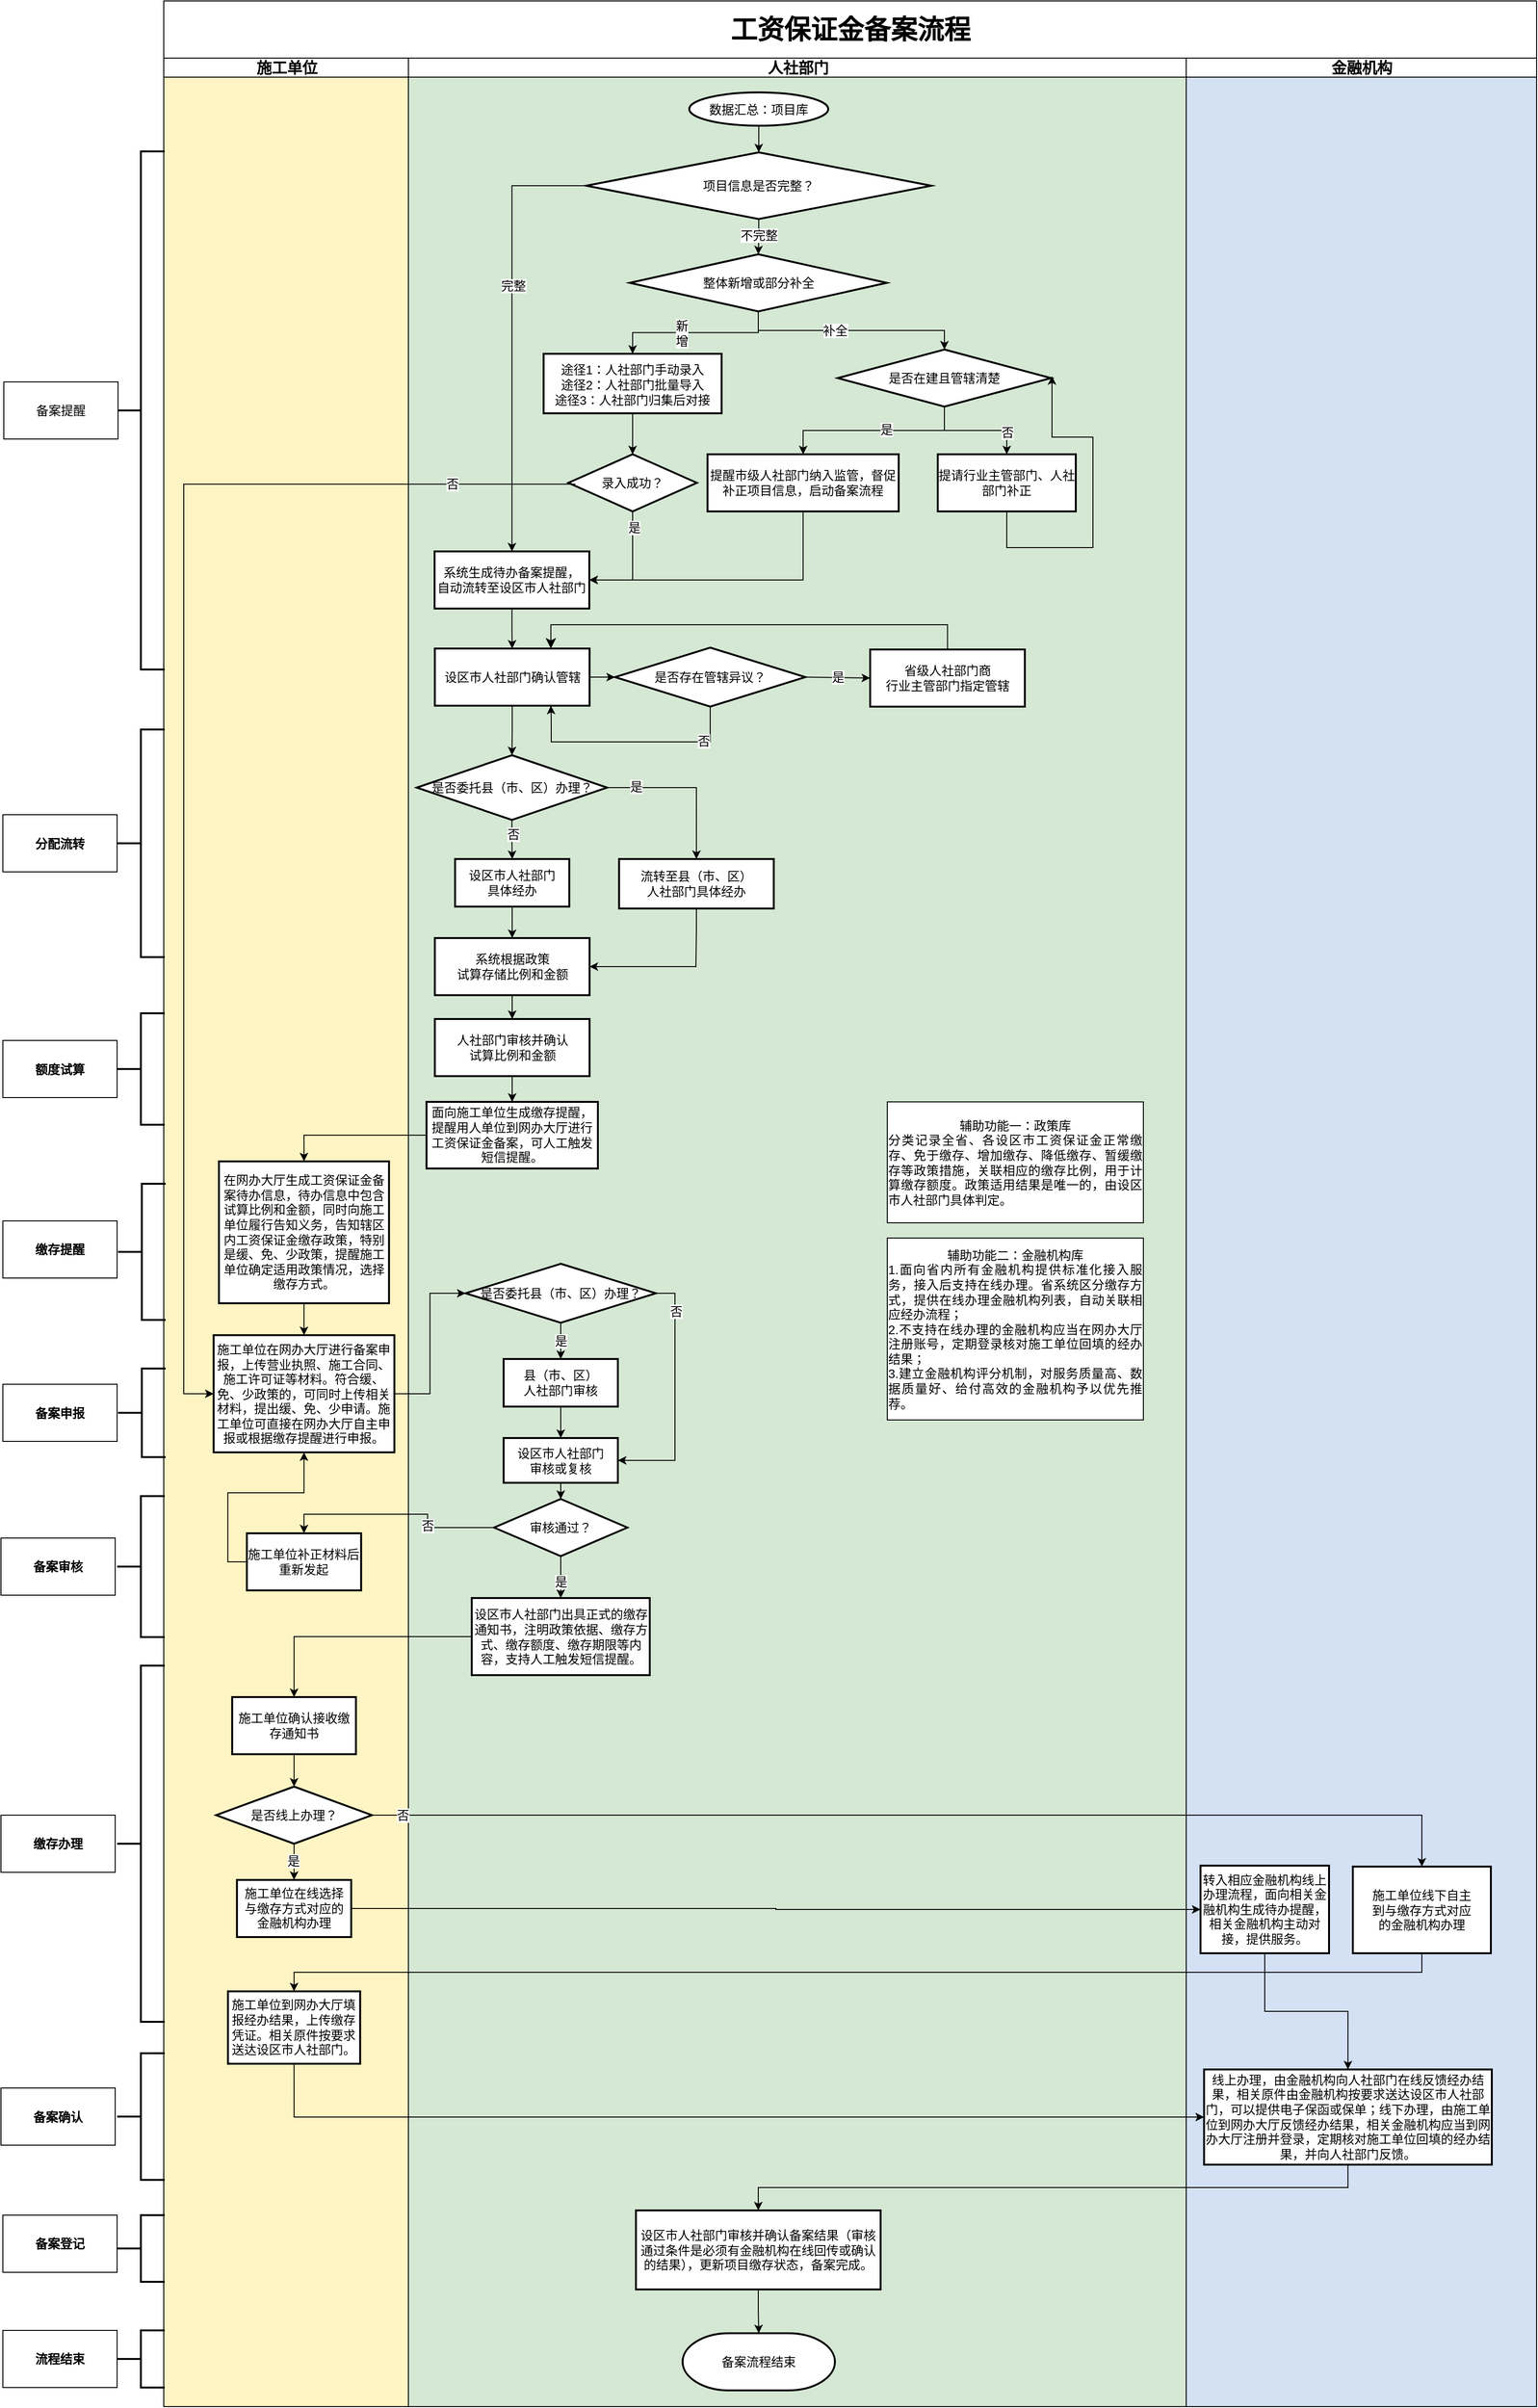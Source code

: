 <mxfile version="24.5.2" type="github" pages="4">
  <diagram id="C5RBs43oDa-KdzZeNtuy" name="工资保证金备案流程">
    <mxGraphModel dx="1018" dy="633" grid="0" gridSize="10" guides="1" tooltips="1" connect="1" arrows="1" fold="1" page="1" pageScale="1" pageWidth="1800" pageHeight="2700" background="none" math="0" shadow="0">
      <root>
        <mxCell id="WIyWlLk6GJQsqaUBKTNV-0" />
        <mxCell id="WIyWlLk6GJQsqaUBKTNV-1" parent="WIyWlLk6GJQsqaUBKTNV-0" />
        <mxCell id="mK7_Rjm9uQmZdw8ifcBr-0" value="&lt;font style=&quot;font-size: 28px;&quot;&gt;工资保证金备案流程&lt;/font&gt;" style="swimlane;childLayout=stackLayout;resizeParent=1;resizeParentMax=0;startSize=60;html=1;rounded=0;fontSize=13;fontFamily=Helvetica;" parent="WIyWlLk6GJQsqaUBKTNV-1" vertex="1">
          <mxGeometry x="252" y="50" width="1442" height="2526" as="geometry" />
        </mxCell>
        <mxCell id="mK7_Rjm9uQmZdw8ifcBr-1" value="施工单位" style="swimlane;startSize=20;html=1;fontSize=16;swimlaneFillColor=#FFF4C3;rounded=0;fontFamily=Helvetica;" parent="mK7_Rjm9uQmZdw8ifcBr-0" vertex="1">
          <mxGeometry y="60" width="257" height="2466" as="geometry" />
        </mxCell>
        <mxCell id="mK7_Rjm9uQmZdw8ifcBr-2" value="" style="edgeStyle=orthogonalEdgeStyle;rounded=0;orthogonalLoop=1;jettySize=auto;html=1;fontSize=13;fontFamily=Helvetica;" parent="mK7_Rjm9uQmZdw8ifcBr-1" source="mK7_Rjm9uQmZdw8ifcBr-3" target="mK7_Rjm9uQmZdw8ifcBr-4" edge="1">
          <mxGeometry relative="1" as="geometry" />
        </mxCell>
        <mxCell id="mK7_Rjm9uQmZdw8ifcBr-3" value="&lt;p style=&quot;&quot; class=&quot;MsoNormal&quot;&gt;&lt;font&gt;在网办大厅生成工资保证金备案待办信息，待办信息中包含试算比例和金额，同时向施工单位履行告知义务，告知辖区内工资保证金缴存政策，特别是缓、免、少政策，提醒施工单位确定适用政策情况，选择缴存方式。&lt;/font&gt;&lt;br&gt;&lt;/p&gt;" style="whiteSpace=wrap;html=1;strokeWidth=2;rounded=0;fontSize=13;fontFamily=Helvetica;" parent="mK7_Rjm9uQmZdw8ifcBr-1" vertex="1">
          <mxGeometry x="58" y="1158.5" width="178.63" height="149" as="geometry" />
        </mxCell>
        <mxCell id="mK7_Rjm9uQmZdw8ifcBr-4" value="&lt;font&gt;施工单位在网办大厅进行备案申报，上传营业执照、施工合同、施工许可证等材料。符合缓、免、少政策的，可同时上传相关材料，提出缓、免、少申请。施工单位可直接在网办大厅自主申报或根据缴存提醒进行申报。&lt;/font&gt;" style="whiteSpace=wrap;html=1;strokeWidth=2;rounded=0;fontSize=13;fontFamily=Helvetica;" parent="mK7_Rjm9uQmZdw8ifcBr-1" vertex="1">
          <mxGeometry x="52.38" y="1341" width="189.87" height="123" as="geometry" />
        </mxCell>
        <mxCell id="690ciPL95GRpchXhO9Ni-18" style="edgeStyle=orthogonalEdgeStyle;rounded=0;orthogonalLoop=1;jettySize=auto;html=1;entryX=0.5;entryY=1;entryDx=0;entryDy=0;exitX=0;exitY=0.5;exitDx=0;exitDy=0;fontSize=13;fontFamily=Helvetica;" parent="mK7_Rjm9uQmZdw8ifcBr-1" source="mK7_Rjm9uQmZdw8ifcBr-7" target="mK7_Rjm9uQmZdw8ifcBr-4" edge="1">
          <mxGeometry relative="1" as="geometry" />
        </mxCell>
        <mxCell id="mK7_Rjm9uQmZdw8ifcBr-7" value="施工单位补正材料后重新发起" style="whiteSpace=wrap;html=1;strokeWidth=2;rounded=0;fontSize=13;fontFamily=Helvetica;" parent="mK7_Rjm9uQmZdw8ifcBr-1" vertex="1">
          <mxGeometry x="87.32" y="1549" width="120" height="60" as="geometry" />
        </mxCell>
        <mxCell id="mK7_Rjm9uQmZdw8ifcBr-8" value="" style="edgeStyle=orthogonalEdgeStyle;rounded=0;orthogonalLoop=1;jettySize=auto;html=1;fontSize=13;fontFamily=Helvetica;" parent="mK7_Rjm9uQmZdw8ifcBr-1" source="mK7_Rjm9uQmZdw8ifcBr-9" target="mK7_Rjm9uQmZdw8ifcBr-12" edge="1">
          <mxGeometry relative="1" as="geometry" />
        </mxCell>
        <mxCell id="mK7_Rjm9uQmZdw8ifcBr-9" value="施工单位确认接收缴存通知书" style="whiteSpace=wrap;html=1;strokeWidth=2;rounded=0;fontSize=13;fontFamily=Helvetica;" parent="mK7_Rjm9uQmZdw8ifcBr-1" vertex="1">
          <mxGeometry x="71.87" y="1721" width="130" height="60" as="geometry" />
        </mxCell>
        <mxCell id="mK7_Rjm9uQmZdw8ifcBr-10" value="" style="edgeStyle=orthogonalEdgeStyle;rounded=0;orthogonalLoop=1;jettySize=auto;html=1;fontSize=13;fontFamily=Helvetica;" parent="mK7_Rjm9uQmZdw8ifcBr-1" source="mK7_Rjm9uQmZdw8ifcBr-12" target="mK7_Rjm9uQmZdw8ifcBr-13" edge="1">
          <mxGeometry relative="1" as="geometry" />
        </mxCell>
        <mxCell id="mK7_Rjm9uQmZdw8ifcBr-11" value="是" style="edgeLabel;html=1;align=center;verticalAlign=middle;resizable=0;points=[];rounded=0;fontSize=13;fontFamily=Helvetica;" parent="mK7_Rjm9uQmZdw8ifcBr-10" vertex="1" connectable="0">
          <mxGeometry x="-0.141" y="-1" relative="1" as="geometry">
            <mxPoint as="offset" />
          </mxGeometry>
        </mxCell>
        <mxCell id="mK7_Rjm9uQmZdw8ifcBr-12" value="是否线上办理？" style="rhombus;whiteSpace=wrap;html=1;strokeWidth=2;rounded=0;fontSize=13;fontFamily=Helvetica;" parent="mK7_Rjm9uQmZdw8ifcBr-1" vertex="1">
          <mxGeometry x="55.01" y="1815" width="163.75" height="60" as="geometry" />
        </mxCell>
        <mxCell id="mK7_Rjm9uQmZdw8ifcBr-13" value="&lt;div&gt;施工单位在线选择&lt;/div&gt;&lt;div&gt;与缴存方式对应的&lt;/div&gt;&lt;div&gt;金融机构办理&lt;/div&gt;" style="whiteSpace=wrap;html=1;strokeWidth=2;rounded=0;fontSize=13;fontFamily=Helvetica;" parent="mK7_Rjm9uQmZdw8ifcBr-1" vertex="1">
          <mxGeometry x="76.885" y="1913" width="120" height="60" as="geometry" />
        </mxCell>
        <mxCell id="mK7_Rjm9uQmZdw8ifcBr-14" value="施工单位到网办大厅填报经办结果，上传缴存凭证。相关原件按要求送达设区市人社部门。" style="whiteSpace=wrap;html=1;strokeWidth=2;rounded=0;fontSize=13;fontFamily=Helvetica;" parent="mK7_Rjm9uQmZdw8ifcBr-1" vertex="1">
          <mxGeometry x="67.43" y="2030" width="138.87" height="76" as="geometry" />
        </mxCell>
        <mxCell id="mK7_Rjm9uQmZdw8ifcBr-15" value="人社部门" style="swimlane;startSize=20;html=1;fontSize=16;swimlaneFillColor=#D5E8D4;rounded=0;fontFamily=Helvetica;" parent="mK7_Rjm9uQmZdw8ifcBr-0" vertex="1">
          <mxGeometry x="257" y="60" width="817" height="2466" as="geometry" />
        </mxCell>
        <mxCell id="mK7_Rjm9uQmZdw8ifcBr-16" value="&lt;font&gt;数据汇总：&lt;/font&gt;&lt;font&gt;项目库&lt;/font&gt;" style="strokeWidth=2;html=1;shape=mxgraph.flowchart.start_2;whiteSpace=wrap;rounded=0;fontSize=13;fontFamily=Helvetica;" parent="mK7_Rjm9uQmZdw8ifcBr-15" vertex="1">
          <mxGeometry x="295" y="36" width="146" height="35" as="geometry" />
        </mxCell>
        <mxCell id="mK7_Rjm9uQmZdw8ifcBr-17" value="" style="edgeStyle=orthogonalEdgeStyle;rounded=0;orthogonalLoop=1;jettySize=auto;html=1;exitX=0;exitY=0.5;exitDx=0;exitDy=0;exitPerimeter=0;fontSize=13;fontFamily=Helvetica;" parent="mK7_Rjm9uQmZdw8ifcBr-15" source="mK7_Rjm9uQmZdw8ifcBr-19" target="mK7_Rjm9uQmZdw8ifcBr-21" edge="1">
          <mxGeometry relative="1" as="geometry" />
        </mxCell>
        <mxCell id="mK7_Rjm9uQmZdw8ifcBr-18" value="完整" style="edgeLabel;html=1;align=center;verticalAlign=middle;resizable=0;points=[];rounded=0;fontSize=13;fontFamily=Helvetica;" parent="mK7_Rjm9uQmZdw8ifcBr-17" vertex="1" connectable="0">
          <mxGeometry x="-0.209" y="1" relative="1" as="geometry">
            <mxPoint as="offset" />
          </mxGeometry>
        </mxCell>
        <mxCell id="mK7_Rjm9uQmZdw8ifcBr-19" value="项目信息是否完整？" style="strokeWidth=2;html=1;shape=mxgraph.flowchart.decision;whiteSpace=wrap;rounded=0;fontSize=13;fontFamily=Helvetica;" parent="mK7_Rjm9uQmZdw8ifcBr-15" vertex="1">
          <mxGeometry x="186.82" y="99" width="362.36" height="70" as="geometry" />
        </mxCell>
        <mxCell id="mK7_Rjm9uQmZdw8ifcBr-20" style="edgeStyle=orthogonalEdgeStyle;rounded=0;orthogonalLoop=1;jettySize=auto;html=1;entryX=0.5;entryY=0;entryDx=0;entryDy=0;fontSize=13;fontFamily=Helvetica;" parent="mK7_Rjm9uQmZdw8ifcBr-15" source="mK7_Rjm9uQmZdw8ifcBr-21" target="mK7_Rjm9uQmZdw8ifcBr-54" edge="1">
          <mxGeometry relative="1" as="geometry" />
        </mxCell>
        <mxCell id="mK7_Rjm9uQmZdw8ifcBr-21" value="&lt;font&gt;&lt;font&gt;系统生成待办备案&lt;/font&gt;&lt;font&gt;提醒，&lt;/font&gt;&lt;/font&gt;&lt;div&gt;&lt;font&gt;自动流转至设区市&lt;/font&gt;&lt;span style=&quot;background-color: initial;&quot;&gt;人社部门&lt;/span&gt;&lt;/div&gt;" style="whiteSpace=wrap;html=1;strokeWidth=2;rounded=0;fontSize=13;fontFamily=Helvetica;" parent="mK7_Rjm9uQmZdw8ifcBr-15" vertex="1">
          <mxGeometry x="27.49" y="518" width="162.51" height="60" as="geometry" />
        </mxCell>
        <mxCell id="mK7_Rjm9uQmZdw8ifcBr-22" value="" style="edgeStyle=orthogonalEdgeStyle;rounded=0;orthogonalLoop=1;jettySize=auto;html=1;entryX=0.5;entryY=0;entryDx=0;entryDy=0;entryPerimeter=0;fontSize=13;fontFamily=Helvetica;" parent="mK7_Rjm9uQmZdw8ifcBr-15" source="mK7_Rjm9uQmZdw8ifcBr-24" target="mK7_Rjm9uQmZdw8ifcBr-38" edge="1">
          <mxGeometry relative="1" as="geometry" />
        </mxCell>
        <mxCell id="mK7_Rjm9uQmZdw8ifcBr-23" value="补全" style="edgeLabel;html=1;align=center;verticalAlign=middle;resizable=0;points=[];rounded=0;fontSize=13;fontFamily=Helvetica;" parent="mK7_Rjm9uQmZdw8ifcBr-22" vertex="1" connectable="0">
          <mxGeometry x="-0.15" relative="1" as="geometry">
            <mxPoint as="offset" />
          </mxGeometry>
        </mxCell>
        <mxCell id="mK7_Rjm9uQmZdw8ifcBr-24" value="&lt;font&gt;整体新增或部分补全&lt;/font&gt;" style="strokeWidth=2;html=1;shape=mxgraph.flowchart.decision;whiteSpace=wrap;rounded=0;fontSize=13;fontFamily=Helvetica;" parent="mK7_Rjm9uQmZdw8ifcBr-15" vertex="1">
          <mxGeometry x="232.5" y="206" width="270" height="60" as="geometry" />
        </mxCell>
        <mxCell id="mK7_Rjm9uQmZdw8ifcBr-25" value="" style="edgeStyle=orthogonalEdgeStyle;rounded=0;orthogonalLoop=1;jettySize=auto;html=1;fontSize=13;fontFamily=Helvetica;" parent="mK7_Rjm9uQmZdw8ifcBr-15" source="mK7_Rjm9uQmZdw8ifcBr-26" target="mK7_Rjm9uQmZdw8ifcBr-33" edge="1">
          <mxGeometry relative="1" as="geometry" />
        </mxCell>
        <mxCell id="mK7_Rjm9uQmZdw8ifcBr-26" value="&lt;div style=&quot;font-size: 13px;&quot;&gt;&lt;span style=&quot;background-color: initial;&quot;&gt;&lt;br&gt;&lt;/span&gt;&lt;/div&gt;&lt;div style=&quot;font-size: 13px;&quot;&gt;&lt;span style=&quot;background-color: initial;&quot;&gt;途径1：人社部门手动录入&lt;/span&gt;&lt;br&gt;&lt;/div&gt;&lt;div style=&quot;font-size: 13px;&quot;&gt;&lt;span style=&quot;background-color: initial;&quot;&gt;途径2：&lt;/span&gt;&lt;span style=&quot;background-color: initial;&quot;&gt;人社部门批量导入&lt;/span&gt;&lt;/div&gt;&lt;div style=&quot;font-size: 13px;&quot;&gt;&lt;span style=&quot;background-color: initial;&quot;&gt;&lt;span style=&quot;background-color: initial;&quot;&gt;途径3：&lt;/span&gt;&lt;span style=&quot;background-color: initial;&quot;&gt;人社部门归集后对接&lt;/span&gt;&lt;br&gt;&lt;/span&gt;&lt;/div&gt;&lt;p style=&quot;font-size: 13px;&quot; class=&quot;MsoNormal&quot;&gt;&lt;span style=&quot;font-size: 13px;&quot;&gt;&lt;/span&gt;&lt;/p&gt;" style="whiteSpace=wrap;html=1;strokeWidth=2;rounded=0;fontSize=13;fontFamily=Helvetica;" parent="mK7_Rjm9uQmZdw8ifcBr-15" vertex="1">
          <mxGeometry x="142" y="310.5" width="187" height="62.5" as="geometry" />
        </mxCell>
        <mxCell id="mK7_Rjm9uQmZdw8ifcBr-27" value="" style="edgeStyle=orthogonalEdgeStyle;rounded=0;orthogonalLoop=1;jettySize=auto;html=1;fontSize=13;fontFamily=Helvetica;" parent="mK7_Rjm9uQmZdw8ifcBr-15" source="mK7_Rjm9uQmZdw8ifcBr-19" target="mK7_Rjm9uQmZdw8ifcBr-24" edge="1">
          <mxGeometry relative="1" as="geometry" />
        </mxCell>
        <mxCell id="mK7_Rjm9uQmZdw8ifcBr-28" value="不完整" style="edgeLabel;html=1;align=center;verticalAlign=middle;resizable=0;points=[];rounded=0;fontSize=13;fontFamily=Helvetica;" parent="mK7_Rjm9uQmZdw8ifcBr-27" vertex="1" connectable="0">
          <mxGeometry x="-0.132" relative="1" as="geometry">
            <mxPoint as="offset" />
          </mxGeometry>
        </mxCell>
        <mxCell id="mK7_Rjm9uQmZdw8ifcBr-29" value="" style="edgeStyle=orthogonalEdgeStyle;rounded=0;orthogonalLoop=1;jettySize=auto;html=1;fontSize=13;fontFamily=Helvetica;entryX=0.5;entryY=0;entryDx=0;entryDy=0;" parent="mK7_Rjm9uQmZdw8ifcBr-15" source="mK7_Rjm9uQmZdw8ifcBr-24" target="mK7_Rjm9uQmZdw8ifcBr-26" edge="1">
          <mxGeometry relative="1" as="geometry" />
        </mxCell>
        <mxCell id="mK7_Rjm9uQmZdw8ifcBr-30" value="&lt;span style=&quot;text-wrap: wrap; background-color: rgb(251, 251, 251);&quot;&gt;新增&lt;/span&gt;" style="edgeLabel;html=1;align=center;verticalAlign=middle;resizable=0;points=[];rounded=0;fontSize=13;fontFamily=Helvetica;" parent="mK7_Rjm9uQmZdw8ifcBr-29" vertex="1" connectable="0">
          <mxGeometry x="0.168" relative="1" as="geometry">
            <mxPoint as="offset" />
          </mxGeometry>
        </mxCell>
        <mxCell id="mK7_Rjm9uQmZdw8ifcBr-31" style="edgeStyle=orthogonalEdgeStyle;rounded=0;orthogonalLoop=1;jettySize=auto;html=1;entryX=1;entryY=0.5;entryDx=0;entryDy=0;exitX=0.5;exitY=1;exitDx=0;exitDy=0;fontSize=13;fontFamily=Helvetica;" parent="mK7_Rjm9uQmZdw8ifcBr-15" source="mK7_Rjm9uQmZdw8ifcBr-33" target="mK7_Rjm9uQmZdw8ifcBr-21" edge="1">
          <mxGeometry relative="1" as="geometry" />
        </mxCell>
        <mxCell id="mK7_Rjm9uQmZdw8ifcBr-32" value="是" style="edgeLabel;html=1;align=center;verticalAlign=middle;resizable=0;points=[];rounded=0;fontSize=13;fontFamily=Helvetica;" parent="mK7_Rjm9uQmZdw8ifcBr-31" vertex="1" connectable="0">
          <mxGeometry x="-0.72" y="1" relative="1" as="geometry">
            <mxPoint as="offset" />
          </mxGeometry>
        </mxCell>
        <mxCell id="mK7_Rjm9uQmZdw8ifcBr-33" value="录入成功？" style="rhombus;whiteSpace=wrap;html=1;strokeWidth=2;rounded=0;fontSize=13;fontFamily=Helvetica;" parent="mK7_Rjm9uQmZdw8ifcBr-15" vertex="1">
          <mxGeometry x="168" y="416" width="135" height="60" as="geometry" />
        </mxCell>
        <mxCell id="mK7_Rjm9uQmZdw8ifcBr-34" value="" style="edgeStyle=orthogonalEdgeStyle;rounded=0;orthogonalLoop=1;jettySize=auto;html=1;fontSize=13;fontFamily=Helvetica;" parent="mK7_Rjm9uQmZdw8ifcBr-15" source="mK7_Rjm9uQmZdw8ifcBr-38" target="mK7_Rjm9uQmZdw8ifcBr-40" edge="1">
          <mxGeometry relative="1" as="geometry" />
        </mxCell>
        <mxCell id="mK7_Rjm9uQmZdw8ifcBr-35" value="是" style="edgeLabel;html=1;align=center;verticalAlign=middle;resizable=0;points=[];rounded=0;fontSize=13;fontFamily=Helvetica;" parent="mK7_Rjm9uQmZdw8ifcBr-34" vertex="1" connectable="0">
          <mxGeometry x="-0.133" y="-1" relative="1" as="geometry">
            <mxPoint as="offset" />
          </mxGeometry>
        </mxCell>
        <mxCell id="mK7_Rjm9uQmZdw8ifcBr-36" value="" style="edgeStyle=orthogonalEdgeStyle;rounded=0;orthogonalLoop=1;jettySize=auto;html=1;fontSize=13;fontFamily=Helvetica;" parent="mK7_Rjm9uQmZdw8ifcBr-15" source="mK7_Rjm9uQmZdw8ifcBr-38" target="mK7_Rjm9uQmZdw8ifcBr-42" edge="1">
          <mxGeometry relative="1" as="geometry" />
        </mxCell>
        <mxCell id="mK7_Rjm9uQmZdw8ifcBr-37" value="否" style="edgeLabel;html=1;align=center;verticalAlign=middle;resizable=0;points=[];rounded=0;fontSize=13;fontFamily=Helvetica;" parent="mK7_Rjm9uQmZdw8ifcBr-36" vertex="1" connectable="0">
          <mxGeometry x="0.604" relative="1" as="geometry">
            <mxPoint as="offset" />
          </mxGeometry>
        </mxCell>
        <mxCell id="mK7_Rjm9uQmZdw8ifcBr-38" value="&lt;div style=&quot;font-size: 13px;&quot;&gt;&lt;span style=&quot;font-size: 13px;&quot;&gt;是否在建且&lt;/span&gt;&lt;span style=&quot;background-color: initial;&quot;&gt;管辖清楚&lt;/span&gt;&lt;/div&gt;" style="strokeWidth=2;html=1;shape=mxgraph.flowchart.decision;whiteSpace=wrap;strokeColor=default;align=center;verticalAlign=middle;fontFamily=Helvetica;fontSize=13;fontColor=default;fillColor=default;rounded=0;" parent="mK7_Rjm9uQmZdw8ifcBr-15" vertex="1">
          <mxGeometry x="451" y="306" width="224" height="60" as="geometry" />
        </mxCell>
        <mxCell id="mK7_Rjm9uQmZdw8ifcBr-39" value="" style="edgeStyle=orthogonalEdgeStyle;rounded=0;orthogonalLoop=1;jettySize=auto;html=1;entryX=1;entryY=0.5;entryDx=0;entryDy=0;exitX=0.5;exitY=1;exitDx=0;exitDy=0;fontSize=13;fontFamily=Helvetica;" parent="mK7_Rjm9uQmZdw8ifcBr-15" source="mK7_Rjm9uQmZdw8ifcBr-40" target="mK7_Rjm9uQmZdw8ifcBr-21" edge="1">
          <mxGeometry relative="1" as="geometry" />
        </mxCell>
        <mxCell id="mK7_Rjm9uQmZdw8ifcBr-40" value="&lt;p style=&quot;font-size: 13px;&quot; class=&quot;MsoNormal&quot;&gt;&lt;span style=&quot;font-size: 13px;&quot;&gt;提醒市级人社部门纳入监管，&lt;/span&gt;&lt;span style=&quot;background-color: initial; font-size: 13px;&quot;&gt;督促补正&lt;/span&gt;&lt;span style=&quot;background-color: initial;&quot;&gt;项目&lt;/span&gt;&lt;span style=&quot;background-color: initial;&quot;&gt;信息，启动&lt;/span&gt;&lt;span style=&quot;background-color: initial;&quot;&gt;备案&lt;/span&gt;&lt;span style=&quot;background-color: initial;&quot;&gt;流程&lt;/span&gt;&lt;/p&gt;" style="html=1;strokeWidth=2;whiteSpace=wrap;rounded=0;fontSize=13;fontFamily=Helvetica;" parent="mK7_Rjm9uQmZdw8ifcBr-15" vertex="1">
          <mxGeometry x="314.18" y="416" width="200.82" height="60" as="geometry" />
        </mxCell>
        <mxCell id="mK7_Rjm9uQmZdw8ifcBr-41" style="edgeStyle=orthogonalEdgeStyle;rounded=0;orthogonalLoop=1;jettySize=auto;html=1;exitX=0.5;exitY=1;exitDx=0;exitDy=0;fontSize=13;fontFamily=Helvetica;" parent="mK7_Rjm9uQmZdw8ifcBr-15" source="mK7_Rjm9uQmZdw8ifcBr-42" edge="1">
          <mxGeometry relative="1" as="geometry">
            <mxPoint x="626.5" y="494" as="sourcePoint" />
            <mxPoint x="676" y="334" as="targetPoint" />
            <Array as="points">
              <mxPoint x="629" y="514" />
              <mxPoint x="719" y="514" />
              <mxPoint x="719" y="398" />
              <mxPoint x="676" y="398" />
            </Array>
          </mxGeometry>
        </mxCell>
        <mxCell id="mK7_Rjm9uQmZdw8ifcBr-42" value="&lt;p style=&quot;font-size: 13px;&quot; class=&quot;MsoNormal&quot;&gt;&lt;span style=&quot;font-size: 13px;&quot;&gt;提请行业主管部门、人社部门补正&lt;/span&gt;&lt;/p&gt;" style="whiteSpace=wrap;html=1;strokeWidth=2;rounded=0;fontSize=13;fontFamily=Helvetica;" parent="mK7_Rjm9uQmZdw8ifcBr-15" vertex="1">
          <mxGeometry x="556" y="416" width="145" height="60" as="geometry" />
        </mxCell>
        <mxCell id="mK7_Rjm9uQmZdw8ifcBr-43" value="" style="edgeStyle=orthogonalEdgeStyle;rounded=0;orthogonalLoop=1;jettySize=auto;html=1;fontSize=13;fontFamily=Helvetica;entryX=0.5;entryY=0;entryDx=0;entryDy=0;" parent="mK7_Rjm9uQmZdw8ifcBr-15" source="mK7_Rjm9uQmZdw8ifcBr-47" target="BtlxaE85i_RzBlJ2vxpg-42" edge="1">
          <mxGeometry relative="1" as="geometry">
            <mxPoint x="109" y="835" as="targetPoint" />
          </mxGeometry>
        </mxCell>
        <mxCell id="mK7_Rjm9uQmZdw8ifcBr-44" value="否" style="edgeLabel;html=1;align=center;verticalAlign=middle;resizable=0;points=[];rounded=0;fontSize=13;fontFamily=Helvetica;" parent="mK7_Rjm9uQmZdw8ifcBr-43" vertex="1" connectable="0">
          <mxGeometry x="-0.289" y="1" relative="1" as="geometry">
            <mxPoint as="offset" />
          </mxGeometry>
        </mxCell>
        <mxCell id="mK7_Rjm9uQmZdw8ifcBr-45" style="edgeStyle=orthogonalEdgeStyle;rounded=0;orthogonalLoop=1;jettySize=auto;html=1;entryX=0.5;entryY=0;entryDx=0;entryDy=0;exitX=1;exitY=0.5;exitDx=0;exitDy=0;fontSize=13;fontFamily=Helvetica;" parent="mK7_Rjm9uQmZdw8ifcBr-15" source="mK7_Rjm9uQmZdw8ifcBr-47" target="mK7_Rjm9uQmZdw8ifcBr-52" edge="1">
          <mxGeometry relative="1" as="geometry" />
        </mxCell>
        <mxCell id="mK7_Rjm9uQmZdw8ifcBr-46" value="是" style="edgeLabel;html=1;align=center;verticalAlign=middle;resizable=0;points=[];rounded=0;fontSize=13;fontFamily=Helvetica;" parent="mK7_Rjm9uQmZdw8ifcBr-45" vertex="1" connectable="0">
          <mxGeometry x="-0.638" relative="1" as="geometry">
            <mxPoint y="-1" as="offset" />
          </mxGeometry>
        </mxCell>
        <mxCell id="mK7_Rjm9uQmZdw8ifcBr-47" value="是否委托县（市、区）办理？" style="rhombus;whiteSpace=wrap;html=1;strokeWidth=2;rounded=0;fontSize=13;fontFamily=Helvetica;" parent="mK7_Rjm9uQmZdw8ifcBr-15" vertex="1">
          <mxGeometry x="8.74" y="732" width="200" height="68" as="geometry" />
        </mxCell>
        <mxCell id="mK7_Rjm9uQmZdw8ifcBr-50" value="" style="edgeStyle=orthogonalEdgeStyle;rounded=0;orthogonalLoop=1;jettySize=auto;html=1;fontSize=13;fontFamily=Helvetica;" parent="mK7_Rjm9uQmZdw8ifcBr-15" source="mK7_Rjm9uQmZdw8ifcBr-51" target="mK7_Rjm9uQmZdw8ifcBr-59" edge="1">
          <mxGeometry relative="1" as="geometry" />
        </mxCell>
        <mxCell id="mK7_Rjm9uQmZdw8ifcBr-51" value="设区市人社部门&lt;div&gt;审核或复核&lt;/div&gt;" style="whiteSpace=wrap;html=1;strokeWidth=2;rounded=0;fontSize=13;fontFamily=Helvetica;" parent="mK7_Rjm9uQmZdw8ifcBr-15" vertex="1">
          <mxGeometry x="100" y="1449" width="120" height="47" as="geometry" />
        </mxCell>
        <mxCell id="mK7_Rjm9uQmZdw8ifcBr-52" value="&lt;font&gt;流转至县（市、区）&lt;/font&gt;&lt;div&gt;人社部门具体经办&lt;/div&gt;" style="whiteSpace=wrap;html=1;strokeWidth=2;rounded=0;fontSize=13;fontFamily=Helvetica;" parent="mK7_Rjm9uQmZdw8ifcBr-15" vertex="1">
          <mxGeometry x="221.28" y="841" width="162.5" height="52" as="geometry" />
        </mxCell>
        <mxCell id="690ciPL95GRpchXhO9Ni-0" style="edgeStyle=orthogonalEdgeStyle;rounded=0;orthogonalLoop=1;jettySize=auto;html=1;entryX=0.5;entryY=0;entryDx=0;entryDy=0;fontSize=13;fontFamily=Helvetica;" parent="mK7_Rjm9uQmZdw8ifcBr-15" source="mK7_Rjm9uQmZdw8ifcBr-54" target="mK7_Rjm9uQmZdw8ifcBr-47" edge="1">
          <mxGeometry relative="1" as="geometry" />
        </mxCell>
        <mxCell id="mK7_Rjm9uQmZdw8ifcBr-54" value="设区市人社部门确认管辖" style="whiteSpace=wrap;html=1;strokeWidth=2;rounded=0;fontSize=13;fontFamily=Helvetica;" parent="mK7_Rjm9uQmZdw8ifcBr-15" vertex="1">
          <mxGeometry x="27.75" y="620" width="162.51" height="60" as="geometry" />
        </mxCell>
        <mxCell id="mK7_Rjm9uQmZdw8ifcBr-55" value="&lt;p style=&quot;font-size: 13px;&quot; class=&quot;MsoNormal&quot;&gt;&lt;span style=&quot;font-size: 13px;&quot;&gt;面向施工单位生成缴存提醒，提醒用人单位到网办大厅进行工资保证金备案，可人工触发短信提醒。&lt;/span&gt;&lt;/p&gt;" style="whiteSpace=wrap;html=1;strokeWidth=2;rounded=0;fontSize=13;fontFamily=Helvetica;" parent="mK7_Rjm9uQmZdw8ifcBr-15" vertex="1">
          <mxGeometry x="19" y="1096" width="180" height="70" as="geometry" />
        </mxCell>
        <mxCell id="mK7_Rjm9uQmZdw8ifcBr-56" style="edgeStyle=orthogonalEdgeStyle;rounded=0;orthogonalLoop=1;jettySize=auto;html=1;fontSize=13;fontFamily=Helvetica;entryX=1;entryY=0.5;entryDx=0;entryDy=0;exitX=0.5;exitY=1;exitDx=0;exitDy=0;" parent="mK7_Rjm9uQmZdw8ifcBr-15" source="mK7_Rjm9uQmZdw8ifcBr-52" target="BtlxaE85i_RzBlJ2vxpg-0" edge="1">
          <mxGeometry relative="1" as="geometry">
            <mxPoint x="340.04" y="916" as="sourcePoint" />
            <mxPoint x="226.088" y="987.98" as="targetPoint" />
            <Array as="points">
              <mxPoint x="302" y="916" />
              <mxPoint x="302" y="971" />
            </Array>
          </mxGeometry>
        </mxCell>
        <mxCell id="mK7_Rjm9uQmZdw8ifcBr-57" value="" style="edgeStyle=orthogonalEdgeStyle;rounded=0;orthogonalLoop=1;jettySize=auto;html=1;fontSize=13;fontFamily=Helvetica;" parent="mK7_Rjm9uQmZdw8ifcBr-15" source="mK7_Rjm9uQmZdw8ifcBr-59" target="mK7_Rjm9uQmZdw8ifcBr-60" edge="1">
          <mxGeometry relative="1" as="geometry" />
        </mxCell>
        <mxCell id="mK7_Rjm9uQmZdw8ifcBr-58" value="是" style="edgeLabel;html=1;align=center;verticalAlign=middle;resizable=0;points=[];rounded=0;fontSize=13;fontFamily=Helvetica;" parent="mK7_Rjm9uQmZdw8ifcBr-57" vertex="1" connectable="0">
          <mxGeometry x="0.213" relative="1" as="geometry">
            <mxPoint as="offset" />
          </mxGeometry>
        </mxCell>
        <mxCell id="mK7_Rjm9uQmZdw8ifcBr-59" value="审核通过？" style="rhombus;whiteSpace=wrap;html=1;strokeWidth=2;rounded=0;fontSize=13;fontFamily=Helvetica;" parent="mK7_Rjm9uQmZdw8ifcBr-15" vertex="1">
          <mxGeometry x="90" y="1513" width="140" height="60" as="geometry" />
        </mxCell>
        <mxCell id="mK7_Rjm9uQmZdw8ifcBr-60" value="设区市人社部门出具正式的缴存通知书，注明政策依据、缴存方式、缴存额度、缴存期限等内容，支持人工触发短信提醒。" style="whiteSpace=wrap;html=1;strokeWidth=2;rounded=0;fontSize=13;fontFamily=Helvetica;" parent="mK7_Rjm9uQmZdw8ifcBr-15" vertex="1">
          <mxGeometry x="66.51" y="1617" width="186.99" height="81" as="geometry" />
        </mxCell>
        <mxCell id="mK7_Rjm9uQmZdw8ifcBr-61" value="&lt;p style=&quot;font-size: 13px;&quot; class=&quot;MsoNormal&quot;&gt;&lt;span style=&quot;font-size: 13px;&quot;&gt;设区市人社部门审核并确认备案结果（审核通过条件是必须有金融机构在线回传或确认的结果），更新项目缴存状态，备案完成。&lt;/span&gt;&lt;/p&gt;" style="whiteSpace=wrap;html=1;strokeWidth=2;rounded=0;fontSize=13;fontFamily=Helvetica;" parent="mK7_Rjm9uQmZdw8ifcBr-15" vertex="1">
          <mxGeometry x="239" y="2260" width="257" height="83" as="geometry" />
        </mxCell>
        <mxCell id="mK7_Rjm9uQmZdw8ifcBr-62" value="备案流程结束" style="strokeWidth=2;html=1;shape=mxgraph.flowchart.terminator;whiteSpace=wrap;rounded=0;fontSize=13;fontFamily=Helvetica;" parent="mK7_Rjm9uQmZdw8ifcBr-15" vertex="1">
          <mxGeometry x="288" y="2389" width="160" height="60" as="geometry" />
        </mxCell>
        <mxCell id="mK7_Rjm9uQmZdw8ifcBr-63" style="edgeStyle=orthogonalEdgeStyle;rounded=0;orthogonalLoop=1;jettySize=auto;html=1;entryX=0.5;entryY=0;entryDx=0;entryDy=0;entryPerimeter=0;fontSize=13;fontFamily=Helvetica;" parent="mK7_Rjm9uQmZdw8ifcBr-15" source="mK7_Rjm9uQmZdw8ifcBr-61" target="mK7_Rjm9uQmZdw8ifcBr-62" edge="1">
          <mxGeometry relative="1" as="geometry" />
        </mxCell>
        <mxCell id="mK7_Rjm9uQmZdw8ifcBr-64" style="edgeStyle=orthogonalEdgeStyle;rounded=0;orthogonalLoop=1;jettySize=auto;html=1;entryX=0.5;entryY=0;entryDx=0;entryDy=0;entryPerimeter=0;fontSize=13;fontFamily=Helvetica;" parent="mK7_Rjm9uQmZdw8ifcBr-15" source="mK7_Rjm9uQmZdw8ifcBr-16" target="mK7_Rjm9uQmZdw8ifcBr-19" edge="1">
          <mxGeometry relative="1" as="geometry" />
        </mxCell>
        <mxCell id="690ciPL95GRpchXhO9Ni-12" value="是" style="edgeStyle=orthogonalEdgeStyle;rounded=0;orthogonalLoop=1;jettySize=auto;html=1;fontSize=13;fontFamily=Helvetica;" parent="mK7_Rjm9uQmZdw8ifcBr-15" source="690ciPL95GRpchXhO9Ni-8" target="690ciPL95GRpchXhO9Ni-11" edge="1">
          <mxGeometry relative="1" as="geometry" />
        </mxCell>
        <mxCell id="690ciPL95GRpchXhO9Ni-13" style="edgeStyle=orthogonalEdgeStyle;rounded=0;orthogonalLoop=1;jettySize=auto;html=1;entryX=1;entryY=0.5;entryDx=0;entryDy=0;exitX=1;exitY=0.5;exitDx=0;exitDy=0;fontSize=13;fontFamily=Helvetica;" parent="mK7_Rjm9uQmZdw8ifcBr-15" source="690ciPL95GRpchXhO9Ni-8" target="mK7_Rjm9uQmZdw8ifcBr-51" edge="1">
          <mxGeometry relative="1" as="geometry" />
        </mxCell>
        <mxCell id="690ciPL95GRpchXhO9Ni-15" value="否" style="edgeLabel;html=1;align=center;verticalAlign=middle;resizable=0;points=[];rounded=0;fontSize=13;fontFamily=Helvetica;" parent="690ciPL95GRpchXhO9Ni-13" vertex="1" connectable="0">
          <mxGeometry x="-0.696" y="1" relative="1" as="geometry">
            <mxPoint as="offset" />
          </mxGeometry>
        </mxCell>
        <mxCell id="690ciPL95GRpchXhO9Ni-8" value="是否委托县（市、区）办理？" style="rhombus;whiteSpace=wrap;html=1;strokeWidth=2;rounded=0;fontSize=13;fontFamily=Helvetica;" parent="mK7_Rjm9uQmZdw8ifcBr-15" vertex="1">
          <mxGeometry x="60" y="1266" width="200" height="62" as="geometry" />
        </mxCell>
        <mxCell id="690ciPL95GRpchXhO9Ni-14" style="edgeStyle=orthogonalEdgeStyle;rounded=0;orthogonalLoop=1;jettySize=auto;html=1;entryX=0.5;entryY=0;entryDx=0;entryDy=0;fontSize=13;fontFamily=Helvetica;" parent="mK7_Rjm9uQmZdw8ifcBr-15" source="690ciPL95GRpchXhO9Ni-11" target="mK7_Rjm9uQmZdw8ifcBr-51" edge="1">
          <mxGeometry relative="1" as="geometry" />
        </mxCell>
        <mxCell id="690ciPL95GRpchXhO9Ni-11" value="&lt;font&gt;县（市、区）&lt;/font&gt;&lt;div&gt;&lt;font&gt;人社部门&lt;/font&gt;&lt;font&gt;审核&lt;/font&gt;&lt;/div&gt;" style="whiteSpace=wrap;html=1;strokeWidth=2;rounded=0;fontSize=13;fontFamily=Helvetica;" parent="mK7_Rjm9uQmZdw8ifcBr-15" vertex="1">
          <mxGeometry x="100" y="1366" width="120" height="50" as="geometry" />
        </mxCell>
        <mxCell id="BtlxaE85i_RzBlJ2vxpg-0" value="&lt;font&gt;系统根据政策&lt;/font&gt;&lt;div&gt;试算存储比例和金额&lt;/div&gt;" style="whiteSpace=wrap;html=1;strokeWidth=2;rounded=0;fontSize=13;fontFamily=Helvetica;" parent="mK7_Rjm9uQmZdw8ifcBr-15" vertex="1">
          <mxGeometry x="27.75" y="924" width="162.51" height="60" as="geometry" />
        </mxCell>
        <mxCell id="BtlxaE85i_RzBlJ2vxpg-3" value="是否存在管辖异议？" style="rhombus;whiteSpace=wrap;html=1;strokeWidth=2;rounded=0;fontSize=13;fontFamily=Helvetica;" parent="mK7_Rjm9uQmZdw8ifcBr-15" vertex="1">
          <mxGeometry x="217" y="619" width="200" height="62" as="geometry" />
        </mxCell>
        <mxCell id="BtlxaE85i_RzBlJ2vxpg-6" value="" style="endArrow=classic;html=1;rounded=0;entryX=0;entryY=0.5;entryDx=0;entryDy=0;exitX=1;exitY=0.5;exitDx=0;exitDy=0;" parent="mK7_Rjm9uQmZdw8ifcBr-15" source="mK7_Rjm9uQmZdw8ifcBr-54" target="BtlxaE85i_RzBlJ2vxpg-3" edge="1">
          <mxGeometry width="50" height="50" relative="1" as="geometry">
            <mxPoint x="126" y="619" as="sourcePoint" />
            <mxPoint x="176" y="569" as="targetPoint" />
          </mxGeometry>
        </mxCell>
        <mxCell id="BtlxaE85i_RzBlJ2vxpg-34" value="省级人社部门商&lt;div&gt;行业主管部门指定管辖&lt;/div&gt;" style="whiteSpace=wrap;html=1;strokeWidth=2;rounded=0;fontSize=13;fontFamily=Helvetica;" parent="mK7_Rjm9uQmZdw8ifcBr-15" vertex="1">
          <mxGeometry x="485" y="621" width="162.51" height="60" as="geometry" />
        </mxCell>
        <mxCell id="BtlxaE85i_RzBlJ2vxpg-36" value="&lt;font style=&quot;font-size: 13px;&quot;&gt;是&lt;/font&gt;" style="endArrow=classic;html=1;rounded=0;exitX=1;exitY=0.5;exitDx=0;exitDy=0;entryX=0;entryY=0.5;entryDx=0;entryDy=0;" parent="mK7_Rjm9uQmZdw8ifcBr-15" source="BtlxaE85i_RzBlJ2vxpg-3" target="BtlxaE85i_RzBlJ2vxpg-34" edge="1">
          <mxGeometry width="50" height="50" relative="1" as="geometry">
            <mxPoint x="420" y="663" as="sourcePoint" />
            <mxPoint x="484" y="663" as="targetPoint" />
          </mxGeometry>
        </mxCell>
        <mxCell id="BtlxaE85i_RzBlJ2vxpg-42" value="&lt;font&gt;设区市人社部门&lt;/font&gt;&lt;div&gt;具体经办&lt;/div&gt;" style="whiteSpace=wrap;html=1;strokeWidth=2;rounded=0;fontSize=13;fontFamily=Helvetica;" parent="mK7_Rjm9uQmZdw8ifcBr-15" vertex="1">
          <mxGeometry x="49" y="841" width="120" height="50" as="geometry" />
        </mxCell>
        <mxCell id="Krg7s1Zt5Ue1PJrIR1IM-0" value="人社部门审核并确认&lt;div&gt;试算比例和金额&lt;/div&gt;" style="whiteSpace=wrap;html=1;strokeWidth=2;rounded=0;fontSize=13;fontFamily=Helvetica;" parent="mK7_Rjm9uQmZdw8ifcBr-15" vertex="1">
          <mxGeometry x="27.75" y="1009" width="162.5" height="60" as="geometry" />
        </mxCell>
        <mxCell id="Krg7s1Zt5Ue1PJrIR1IM-4" value="" style="endArrow=classic;html=1;rounded=0;exitX=0.5;exitY=1;exitDx=0;exitDy=0;entryX=0.5;entryY=0;entryDx=0;entryDy=0;" parent="mK7_Rjm9uQmZdw8ifcBr-15" source="BtlxaE85i_RzBlJ2vxpg-42" target="BtlxaE85i_RzBlJ2vxpg-0" edge="1">
          <mxGeometry width="50" height="50" relative="1" as="geometry">
            <mxPoint x="77" y="1010" as="sourcePoint" />
            <mxPoint x="127" y="960" as="targetPoint" />
          </mxGeometry>
        </mxCell>
        <mxCell id="Krg7s1Zt5Ue1PJrIR1IM-5" value="" style="endArrow=classic;html=1;rounded=0;entryX=0.5;entryY=0;entryDx=0;entryDy=0;exitX=0.5;exitY=1;exitDx=0;exitDy=0;" parent="mK7_Rjm9uQmZdw8ifcBr-15" source="BtlxaE85i_RzBlJ2vxpg-0" target="Krg7s1Zt5Ue1PJrIR1IM-0" edge="1">
          <mxGeometry width="50" height="50" relative="1" as="geometry">
            <mxPoint x="77" y="1010" as="sourcePoint" />
            <mxPoint x="127" y="960" as="targetPoint" />
          </mxGeometry>
        </mxCell>
        <mxCell id="Krg7s1Zt5Ue1PJrIR1IM-6" value="" style="endArrow=classic;html=1;rounded=0;entryX=0.5;entryY=0;entryDx=0;entryDy=0;exitX=0.5;exitY=1;exitDx=0;exitDy=0;" parent="mK7_Rjm9uQmZdw8ifcBr-15" source="Krg7s1Zt5Ue1PJrIR1IM-0" target="mK7_Rjm9uQmZdw8ifcBr-55" edge="1">
          <mxGeometry width="50" height="50" relative="1" as="geometry">
            <mxPoint x="91" y="1069" as="sourcePoint" />
            <mxPoint x="118" y="1089" as="targetPoint" />
          </mxGeometry>
        </mxCell>
        <mxCell id="BtlxaE85i_RzBlJ2vxpg-14" style="edgeStyle=orthogonalEdgeStyle;rounded=0;orthogonalLoop=1;jettySize=auto;html=1;fontSize=13;fontFamily=Helvetica;exitX=0.5;exitY=1;exitDx=0;exitDy=0;entryX=0.75;entryY=1;entryDx=0;entryDy=0;" parent="mK7_Rjm9uQmZdw8ifcBr-15" source="BtlxaE85i_RzBlJ2vxpg-3" target="mK7_Rjm9uQmZdw8ifcBr-54" edge="1">
          <mxGeometry relative="1" as="geometry">
            <mxPoint x="316" y="696" as="sourcePoint" />
            <mxPoint x="92" y="718" as="targetPoint" />
            <Array as="points">
              <mxPoint x="317" y="718" />
              <mxPoint x="150" y="718" />
              <mxPoint x="150" y="694" />
            </Array>
          </mxGeometry>
        </mxCell>
        <mxCell id="BtlxaE85i_RzBlJ2vxpg-15" value="否" style="edgeLabel;html=1;align=center;verticalAlign=middle;resizable=0;points=[];rounded=0;fontSize=13;fontFamily=Helvetica;" parent="BtlxaE85i_RzBlJ2vxpg-14" vertex="1" connectable="0">
          <mxGeometry x="-0.638" relative="1" as="geometry">
            <mxPoint y="-1" as="offset" />
          </mxGeometry>
        </mxCell>
        <mxCell id="BtlxaE85i_RzBlJ2vxpg-39" value="" style="edgeStyle=elbowEdgeStyle;elbow=horizontal;endArrow=classic;html=1;curved=0;rounded=0;endSize=8;startSize=8;exitX=0.5;exitY=0;exitDx=0;exitDy=0;entryX=0.75;entryY=0;entryDx=0;entryDy=0;" parent="mK7_Rjm9uQmZdw8ifcBr-15" source="BtlxaE85i_RzBlJ2vxpg-34" target="mK7_Rjm9uQmZdw8ifcBr-54" edge="1">
          <mxGeometry width="50" height="50" relative="1" as="geometry">
            <mxPoint x="564.885" y="655" as="sourcePoint" />
            <mxPoint x="148.002" y="599" as="targetPoint" />
            <Array as="points">
              <mxPoint x="364" y="595" />
            </Array>
          </mxGeometry>
        </mxCell>
        <mxCell id="dSKXuRgJ1bh1bT4Km44_-1" value="&lt;font style=&quot;font-size: 13px;&quot;&gt;辅助功能一：政策库&lt;/font&gt;&lt;div style=&quot;text-align: justify;&quot;&gt;&lt;span style=&quot;font-size: 13px;&quot;&gt;分类记录全省、各设区市工资保证金正常缴存、免于缴存、增加缴存、降低缴存、暂缓缴存等政策措施，关联相应的缴存比例，用于计算缴存额度。政策适用结果是唯一的，由设区市人社部门具体判定。&lt;/span&gt;&lt;/div&gt;" style="rounded=0;whiteSpace=wrap;html=1;" parent="mK7_Rjm9uQmZdw8ifcBr-15" vertex="1">
          <mxGeometry x="503" y="1096" width="269" height="127" as="geometry" />
        </mxCell>
        <mxCell id="dSKXuRgJ1bh1bT4Km44_-2" value="&lt;div style=&quot;&quot;&gt;&lt;span style=&quot;font-size: 13px; background-color: initial;&quot;&gt;辅助功能二：金融机构库&lt;/span&gt;&lt;/div&gt;&lt;div style=&quot;text-align: justify;&quot;&gt;&lt;span style=&quot;font-size: 13px;&quot;&gt;1.面向省内所有金融机构提供标准化接入服务，接入后支持在线办理。省系统区分缴存方式，提供在线办理金融机构列表，自动关联相应经办流程；&lt;/span&gt;&lt;/div&gt;&lt;div style=&quot;text-align: justify;&quot;&gt;&lt;span style=&quot;font-size: 13px;&quot;&gt;2.不支持在线办理的金融机构应当在网办大厅注册账号，定期登录核对施工单位回填的经办结果；&lt;/span&gt;&lt;/div&gt;&lt;div style=&quot;text-align: justify;&quot;&gt;&lt;span style=&quot;font-size: 13px;&quot;&gt;3.建立金融机构评分机制，对服务质量高、数据质量好、给付高效的金融机构予以优先推荐。&lt;/span&gt;&lt;/div&gt;" style="rounded=0;whiteSpace=wrap;html=1;" parent="mK7_Rjm9uQmZdw8ifcBr-15" vertex="1">
          <mxGeometry x="503" y="1239" width="269" height="191" as="geometry" />
        </mxCell>
        <mxCell id="mK7_Rjm9uQmZdw8ifcBr-65" value="金融机构" style="swimlane;startSize=20;html=1;fontSize=16;swimlaneFillColor=#D4E1F5;rounded=0;fontFamily=Helvetica;" parent="mK7_Rjm9uQmZdw8ifcBr-0" vertex="1">
          <mxGeometry x="1074" y="60" width="368" height="2466" as="geometry" />
        </mxCell>
        <mxCell id="mK7_Rjm9uQmZdw8ifcBr-66" value="&lt;font&gt;施工单位线下自主&lt;/font&gt;&lt;div&gt;&lt;font&gt;到&lt;/font&gt;&lt;span style=&quot;background-color: initial;&quot;&gt;与缴存方式对应&lt;/span&gt;&lt;/div&gt;&lt;div&gt;&lt;span style=&quot;background-color: initial;&quot;&gt;的&lt;/span&gt;&lt;span style=&quot;background-color: initial;&quot;&gt;金融机构办理&lt;/span&gt;&lt;/div&gt;" style="whiteSpace=wrap;html=1;strokeWidth=2;rounded=0;fontSize=13;fontFamily=Helvetica;" parent="mK7_Rjm9uQmZdw8ifcBr-65" vertex="1">
          <mxGeometry x="175" y="1899" width="145" height="91" as="geometry" />
        </mxCell>
        <mxCell id="mK7_Rjm9uQmZdw8ifcBr-67" style="edgeStyle=orthogonalEdgeStyle;rounded=0;orthogonalLoop=1;jettySize=auto;html=1;entryX=0.5;entryY=0;entryDx=0;entryDy=0;fontSize=13;fontFamily=Helvetica;" parent="mK7_Rjm9uQmZdw8ifcBr-65" source="mK7_Rjm9uQmZdw8ifcBr-68" target="mK7_Rjm9uQmZdw8ifcBr-69" edge="1">
          <mxGeometry relative="1" as="geometry" />
        </mxCell>
        <mxCell id="mK7_Rjm9uQmZdw8ifcBr-68" value="转入相应金融机构线上办理流程，面向相关金融机构生成待办提醒，相关金融机构主动对接，提供服务。" style="whiteSpace=wrap;html=1;strokeWidth=2;rounded=0;fontSize=13;fontFamily=Helvetica;" parent="mK7_Rjm9uQmZdw8ifcBr-65" vertex="1">
          <mxGeometry x="15" y="1898" width="135" height="92" as="geometry" />
        </mxCell>
        <mxCell id="mK7_Rjm9uQmZdw8ifcBr-69" value="&lt;div&gt;线上办理，由金融机构向人社部门在线反馈经办结果，相关原件由金融机构按要求送达设区市人社部门，可以提供电子保函或保单；线下办理，由施工单位到网办大厅反馈经办结果，相关金融机构应当到网办大厅注册并登录，定期核对施工单位回填的经办结果，并向人社部门反馈。&lt;/div&gt;" style="whiteSpace=wrap;html=1;strokeWidth=2;rounded=0;fontSize=13;fontFamily=Helvetica;" parent="mK7_Rjm9uQmZdw8ifcBr-65" vertex="1">
          <mxGeometry x="18.75" y="2112" width="302.25" height="100" as="geometry" />
        </mxCell>
        <mxCell id="mK7_Rjm9uQmZdw8ifcBr-70" style="edgeStyle=orthogonalEdgeStyle;rounded=0;orthogonalLoop=1;jettySize=auto;html=1;entryX=0.5;entryY=0;entryDx=0;entryDy=0;fontSize=13;fontFamily=Helvetica;" parent="mK7_Rjm9uQmZdw8ifcBr-0" source="mK7_Rjm9uQmZdw8ifcBr-55" target="mK7_Rjm9uQmZdw8ifcBr-3" edge="1">
          <mxGeometry relative="1" as="geometry" />
        </mxCell>
        <mxCell id="mK7_Rjm9uQmZdw8ifcBr-71" style="edgeStyle=orthogonalEdgeStyle;rounded=0;orthogonalLoop=1;jettySize=auto;html=1;entryX=0;entryY=0.5;entryDx=0;entryDy=0;fontSize=13;fontFamily=Helvetica;exitX=0.054;exitY=0.523;exitDx=0;exitDy=0;exitPerimeter=0;" parent="mK7_Rjm9uQmZdw8ifcBr-0" source="mK7_Rjm9uQmZdw8ifcBr-33" target="mK7_Rjm9uQmZdw8ifcBr-4" edge="1">
          <mxGeometry relative="1" as="geometry">
            <mxPoint x="116.25" y="530" as="targetPoint" />
            <Array as="points">
              <mxPoint x="21" y="507" />
              <mxPoint x="21" y="1463" />
            </Array>
          </mxGeometry>
        </mxCell>
        <mxCell id="mK7_Rjm9uQmZdw8ifcBr-72" value="否" style="edgeLabel;html=1;align=center;verticalAlign=middle;resizable=0;points=[];rounded=0;fontSize=13;fontFamily=Helvetica;" parent="mK7_Rjm9uQmZdw8ifcBr-71" vertex="1" connectable="0">
          <mxGeometry x="-0.815" y="-1" relative="1" as="geometry">
            <mxPoint as="offset" />
          </mxGeometry>
        </mxCell>
        <mxCell id="mK7_Rjm9uQmZdw8ifcBr-74" value="" style="edgeStyle=orthogonalEdgeStyle;rounded=0;orthogonalLoop=1;jettySize=auto;html=1;entryX=0.5;entryY=0;entryDx=0;entryDy=0;fontSize=13;fontFamily=Helvetica;" parent="mK7_Rjm9uQmZdw8ifcBr-0" source="mK7_Rjm9uQmZdw8ifcBr-59" target="mK7_Rjm9uQmZdw8ifcBr-7" edge="1">
          <mxGeometry relative="1" as="geometry" />
        </mxCell>
        <mxCell id="mK7_Rjm9uQmZdw8ifcBr-75" value="否" style="edgeLabel;html=1;align=center;verticalAlign=middle;resizable=0;points=[];rounded=0;fontSize=13;fontFamily=Helvetica;" parent="mK7_Rjm9uQmZdw8ifcBr-74" vertex="1" connectable="0">
          <mxGeometry x="-0.379" relative="1" as="geometry">
            <mxPoint as="offset" />
          </mxGeometry>
        </mxCell>
        <mxCell id="mK7_Rjm9uQmZdw8ifcBr-77" value="" style="edgeStyle=orthogonalEdgeStyle;rounded=0;orthogonalLoop=1;jettySize=auto;html=1;exitX=1;exitY=0.5;exitDx=0;exitDy=0;fontSize=13;fontFamily=Helvetica;" parent="mK7_Rjm9uQmZdw8ifcBr-0" source="mK7_Rjm9uQmZdw8ifcBr-12" target="mK7_Rjm9uQmZdw8ifcBr-66" edge="1">
          <mxGeometry relative="1" as="geometry">
            <mxPoint x="253.28" y="1810.0" as="sourcePoint" />
          </mxGeometry>
        </mxCell>
        <mxCell id="mK7_Rjm9uQmZdw8ifcBr-78" value="否" style="edgeLabel;html=1;align=center;verticalAlign=middle;resizable=0;points=[];rounded=0;fontSize=13;fontFamily=Helvetica;" parent="mK7_Rjm9uQmZdw8ifcBr-77" vertex="1" connectable="0">
          <mxGeometry x="-0.945" relative="1" as="geometry">
            <mxPoint as="offset" />
          </mxGeometry>
        </mxCell>
        <mxCell id="mK7_Rjm9uQmZdw8ifcBr-79" value="" style="edgeStyle=orthogonalEdgeStyle;rounded=0;orthogonalLoop=1;jettySize=auto;html=1;fontSize=13;fontFamily=Helvetica;" parent="mK7_Rjm9uQmZdw8ifcBr-0" source="mK7_Rjm9uQmZdw8ifcBr-13" target="mK7_Rjm9uQmZdw8ifcBr-68" edge="1">
          <mxGeometry relative="1" as="geometry" />
        </mxCell>
        <mxCell id="mK7_Rjm9uQmZdw8ifcBr-80" style="edgeStyle=orthogonalEdgeStyle;rounded=0;orthogonalLoop=1;jettySize=auto;html=1;entryX=0;entryY=0.5;entryDx=0;entryDy=0;exitX=0.5;exitY=1;exitDx=0;exitDy=0;fontSize=13;fontFamily=Helvetica;" parent="mK7_Rjm9uQmZdw8ifcBr-0" source="mK7_Rjm9uQmZdw8ifcBr-14" target="mK7_Rjm9uQmZdw8ifcBr-69" edge="1">
          <mxGeometry relative="1" as="geometry" />
        </mxCell>
        <mxCell id="mK7_Rjm9uQmZdw8ifcBr-81" style="edgeStyle=orthogonalEdgeStyle;rounded=0;orthogonalLoop=1;jettySize=auto;html=1;entryX=0.5;entryY=0;entryDx=0;entryDy=0;exitX=0.5;exitY=1;exitDx=0;exitDy=0;fontSize=13;fontFamily=Helvetica;" parent="mK7_Rjm9uQmZdw8ifcBr-0" source="mK7_Rjm9uQmZdw8ifcBr-66" target="mK7_Rjm9uQmZdw8ifcBr-14" edge="1">
          <mxGeometry relative="1" as="geometry" />
        </mxCell>
        <mxCell id="mK7_Rjm9uQmZdw8ifcBr-82" style="edgeStyle=orthogonalEdgeStyle;rounded=0;orthogonalLoop=1;jettySize=auto;html=1;entryX=0.5;entryY=0;entryDx=0;entryDy=0;exitX=0.5;exitY=1;exitDx=0;exitDy=0;fontSize=13;fontFamily=Helvetica;" parent="mK7_Rjm9uQmZdw8ifcBr-0" source="mK7_Rjm9uQmZdw8ifcBr-69" target="mK7_Rjm9uQmZdw8ifcBr-61" edge="1">
          <mxGeometry relative="1" as="geometry" />
        </mxCell>
        <mxCell id="mK7_Rjm9uQmZdw8ifcBr-83" style="edgeStyle=orthogonalEdgeStyle;rounded=0;orthogonalLoop=1;jettySize=auto;html=1;entryX=0.5;entryY=0;entryDx=0;entryDy=0;fontSize=13;fontFamily=Helvetica;" parent="mK7_Rjm9uQmZdw8ifcBr-0" source="mK7_Rjm9uQmZdw8ifcBr-60" target="mK7_Rjm9uQmZdw8ifcBr-9" edge="1">
          <mxGeometry relative="1" as="geometry" />
        </mxCell>
        <mxCell id="690ciPL95GRpchXhO9Ni-6" value="" style="edgeStyle=orthogonalEdgeStyle;rounded=0;orthogonalLoop=1;jettySize=auto;html=1;exitX=0.999;exitY=0.5;exitDx=0;exitDy=0;exitPerimeter=0;entryX=0;entryY=0.5;entryDx=0;entryDy=0;fontSize=13;fontFamily=Helvetica;" parent="mK7_Rjm9uQmZdw8ifcBr-0" source="mK7_Rjm9uQmZdw8ifcBr-4" target="690ciPL95GRpchXhO9Ni-8" edge="1">
          <mxGeometry relative="1" as="geometry">
            <mxPoint x="195.87" y="1251" as="sourcePoint" />
            <mxPoint x="273.0" y="1248" as="targetPoint" />
          </mxGeometry>
        </mxCell>
        <mxCell id="mK7_Rjm9uQmZdw8ifcBr-84" value="" style="strokeWidth=2;html=1;shape=mxgraph.flowchart.annotation_2;align=left;labelPosition=right;pointerEvents=1;rounded=0;fontSize=13;fontFamily=Helvetica;" parent="WIyWlLk6GJQsqaUBKTNV-1" vertex="1">
          <mxGeometry x="203" y="208" width="50" height="544" as="geometry" />
        </mxCell>
        <mxCell id="mK7_Rjm9uQmZdw8ifcBr-85" value="备案提醒" style="whiteSpace=wrap;html=1;rounded=0;fontSize=13;fontFamily=Helvetica;" parent="WIyWlLk6GJQsqaUBKTNV-1" vertex="1">
          <mxGeometry x="84" y="450" width="120" height="60" as="geometry" />
        </mxCell>
        <mxCell id="mK7_Rjm9uQmZdw8ifcBr-88" value="&lt;p style=&quot;font-size: 13px;&quot; class=&quot;MsoNormal&quot;&gt;&lt;b style=&quot;font-size: 13px;&quot;&gt;&lt;span style=&quot;font-size: 13px;&quot;&gt;分配流转&lt;/span&gt;&lt;/b&gt;&lt;br style=&quot;font-size: 13px;&quot;&gt;&lt;/p&gt;" style="whiteSpace=wrap;html=1;rounded=0;fontSize=13;fontFamily=Helvetica;" parent="WIyWlLk6GJQsqaUBKTNV-1" vertex="1">
          <mxGeometry x="83" y="904.5" width="120" height="60" as="geometry" />
        </mxCell>
        <mxCell id="mK7_Rjm9uQmZdw8ifcBr-89" value="" style="strokeWidth=2;html=1;shape=mxgraph.flowchart.annotation_2;align=left;labelPosition=right;pointerEvents=1;rounded=0;fontSize=13;fontFamily=Helvetica;" parent="WIyWlLk6GJQsqaUBKTNV-1" vertex="1">
          <mxGeometry x="203" y="815" width="50" height="239" as="geometry" />
        </mxCell>
        <mxCell id="mK7_Rjm9uQmZdw8ifcBr-94" value="&lt;p style=&quot;font-size: 13px;&quot; class=&quot;MsoNormal&quot;&gt;&lt;b style=&quot;font-size: 13px;&quot;&gt;&lt;span style=&quot;font-size: 13px;&quot;&gt;备案&lt;/span&gt;&lt;/b&gt;&lt;b style=&quot;background-color: initial; font-size: 13px;&quot;&gt;&lt;span style=&quot;font-size: 13px;&quot;&gt;审核&lt;/span&gt;&lt;/b&gt;&lt;/p&gt;" style="whiteSpace=wrap;html=1;rounded=0;fontSize=13;fontFamily=Helvetica;" parent="WIyWlLk6GJQsqaUBKTNV-1" vertex="1">
          <mxGeometry x="81" y="1664" width="120" height="60" as="geometry" />
        </mxCell>
        <mxCell id="mK7_Rjm9uQmZdw8ifcBr-95" value="" style="strokeWidth=2;html=1;shape=mxgraph.flowchart.annotation_2;align=left;labelPosition=right;pointerEvents=1;rounded=0;fontSize=13;fontFamily=Helvetica;" parent="WIyWlLk6GJQsqaUBKTNV-1" vertex="1">
          <mxGeometry x="203" y="1620" width="50" height="148" as="geometry" />
        </mxCell>
        <mxCell id="mK7_Rjm9uQmZdw8ifcBr-96" value="&lt;p style=&quot;font-size: 13px;&quot; class=&quot;MsoNormal&quot;&gt;&lt;b style=&quot;font-size: 13px;&quot;&gt;&lt;span style=&quot;font-size: 13px;&quot;&gt;缴存办理&lt;/span&gt;&lt;/b&gt;&lt;/p&gt;" style="whiteSpace=wrap;html=1;rounded=0;fontSize=13;fontFamily=Helvetica;" parent="WIyWlLk6GJQsqaUBKTNV-1" vertex="1">
          <mxGeometry x="81" y="1955" width="120" height="60" as="geometry" />
        </mxCell>
        <mxCell id="mK7_Rjm9uQmZdw8ifcBr-97" value="" style="strokeWidth=2;html=1;shape=mxgraph.flowchart.annotation_2;align=left;labelPosition=right;pointerEvents=1;rounded=0;fontSize=13;fontFamily=Helvetica;" parent="WIyWlLk6GJQsqaUBKTNV-1" vertex="1">
          <mxGeometry x="203" y="1798" width="50" height="374" as="geometry" />
        </mxCell>
        <mxCell id="mK7_Rjm9uQmZdw8ifcBr-98" value="&lt;p style=&quot;font-size: 13px;&quot; class=&quot;MsoNormal&quot;&gt;&lt;b style=&quot;font-size: 13px;&quot;&gt;&lt;span style=&quot;font-size: 13px;&quot;&gt;备案确认&lt;/span&gt;&lt;/b&gt;&lt;/p&gt;" style="whiteSpace=wrap;html=1;rounded=0;fontSize=13;fontFamily=Helvetica;" parent="WIyWlLk6GJQsqaUBKTNV-1" vertex="1">
          <mxGeometry x="81" y="2241.5" width="120" height="60" as="geometry" />
        </mxCell>
        <mxCell id="mK7_Rjm9uQmZdw8ifcBr-99" value="" style="strokeWidth=2;html=1;shape=mxgraph.flowchart.annotation_2;align=left;labelPosition=right;pointerEvents=1;rounded=0;fontSize=13;fontFamily=Helvetica;" parent="WIyWlLk6GJQsqaUBKTNV-1" vertex="1">
          <mxGeometry x="203" y="2205" width="50" height="133" as="geometry" />
        </mxCell>
        <mxCell id="mK7_Rjm9uQmZdw8ifcBr-100" value="&lt;p style=&quot;font-size: 13px;&quot; class=&quot;MsoNormal&quot;&gt;&lt;b style=&quot;font-size: 13px;&quot;&gt;&lt;span style=&quot;font-size: 13px;&quot;&gt;备案登记&lt;/span&gt;&lt;/b&gt;&lt;/p&gt;" style="whiteSpace=wrap;html=1;rounded=0;fontSize=13;fontFamily=Helvetica;" parent="WIyWlLk6GJQsqaUBKTNV-1" vertex="1">
          <mxGeometry x="83" y="2375" width="120" height="60" as="geometry" />
        </mxCell>
        <mxCell id="mK7_Rjm9uQmZdw8ifcBr-101" value="" style="strokeWidth=2;html=1;shape=mxgraph.flowchart.annotation_2;align=left;labelPosition=right;pointerEvents=1;rounded=0;fontSize=13;fontFamily=Helvetica;" parent="WIyWlLk6GJQsqaUBKTNV-1" vertex="1">
          <mxGeometry x="203" y="2375" width="50" height="70" as="geometry" />
        </mxCell>
        <mxCell id="mK7_Rjm9uQmZdw8ifcBr-102" value="&lt;p style=&quot;font-size: 13px;&quot; class=&quot;MsoNormal&quot;&gt;&lt;b style=&quot;font-size: 13px;&quot;&gt;&lt;span style=&quot;font-size: 13px;&quot;&gt;流程结束&lt;/span&gt;&lt;/b&gt;&lt;/p&gt;" style="whiteSpace=wrap;html=1;rounded=0;fontSize=13;fontFamily=Helvetica;" parent="WIyWlLk6GJQsqaUBKTNV-1" vertex="1">
          <mxGeometry x="83" y="2496" width="120" height="60" as="geometry" />
        </mxCell>
        <mxCell id="mK7_Rjm9uQmZdw8ifcBr-103" value="" style="strokeWidth=2;html=1;shape=mxgraph.flowchart.annotation_2;align=left;labelPosition=right;pointerEvents=1;rounded=0;fontSize=13;fontFamily=Helvetica;" parent="WIyWlLk6GJQsqaUBKTNV-1" vertex="1">
          <mxGeometry x="203" y="2496" width="50" height="60" as="geometry" />
        </mxCell>
        <mxCell id="BtlxaE85i_RzBlJ2vxpg-2" value="&lt;p style=&quot;font-size: 13px;&quot; class=&quot;MsoNormal&quot;&gt;&lt;b style=&quot;font-size: 13px;&quot;&gt;&lt;span style=&quot;font-size: 13px;&quot;&gt;额度试算&lt;/span&gt;&lt;/b&gt;&lt;/p&gt;" style="whiteSpace=wrap;html=1;rounded=0;fontSize=13;fontFamily=Helvetica;" parent="WIyWlLk6GJQsqaUBKTNV-1" vertex="1">
          <mxGeometry x="83" y="1141.5" width="120" height="60" as="geometry" />
        </mxCell>
        <mxCell id="BtlxaE85i_RzBlJ2vxpg-1" value="" style="strokeWidth=2;html=1;shape=mxgraph.flowchart.annotation_2;align=left;labelPosition=right;pointerEvents=1;rounded=0;fontSize=13;fontFamily=Helvetica;" parent="WIyWlLk6GJQsqaUBKTNV-1" vertex="1">
          <mxGeometry x="203" y="1113" width="50" height="117" as="geometry" />
        </mxCell>
        <mxCell id="mK7_Rjm9uQmZdw8ifcBr-90" value="&lt;p style=&quot;font-size: 13px;&quot; class=&quot;MsoNormal&quot;&gt;&lt;b style=&quot;font-size: 13px;&quot;&gt;&lt;span style=&quot;font-size: 13px;&quot;&gt;缴存提醒&lt;/span&gt;&lt;/b&gt;&lt;/p&gt;" style="whiteSpace=wrap;html=1;rounded=0;fontSize=13;fontFamily=Helvetica;" parent="WIyWlLk6GJQsqaUBKTNV-1" vertex="1">
          <mxGeometry x="83" y="1331" width="120" height="60" as="geometry" />
        </mxCell>
        <mxCell id="mK7_Rjm9uQmZdw8ifcBr-91" value="" style="strokeWidth=2;html=1;shape=mxgraph.flowchart.annotation_2;align=left;labelPosition=right;pointerEvents=1;rounded=0;fontSize=13;fontFamily=Helvetica;" parent="WIyWlLk6GJQsqaUBKTNV-1" vertex="1">
          <mxGeometry x="204" y="1292" width="50" height="143" as="geometry" />
        </mxCell>
        <mxCell id="mK7_Rjm9uQmZdw8ifcBr-92" value="&lt;p style=&quot;font-size: 13px;&quot; class=&quot;MsoNormal&quot;&gt;&lt;b style=&quot;font-size: 13px;&quot;&gt;&lt;span style=&quot;font-size: 13px;&quot;&gt;备案申报&lt;/span&gt;&lt;/b&gt;&lt;/p&gt;" style="whiteSpace=wrap;html=1;rounded=0;fontSize=13;fontFamily=Helvetica;" parent="WIyWlLk6GJQsqaUBKTNV-1" vertex="1">
          <mxGeometry x="83" y="1502.5" width="120" height="60" as="geometry" />
        </mxCell>
        <mxCell id="mK7_Rjm9uQmZdw8ifcBr-93" value="" style="strokeWidth=2;html=1;shape=mxgraph.flowchart.annotation_2;align=left;labelPosition=right;pointerEvents=1;rounded=0;fontSize=13;fontFamily=Helvetica;" parent="WIyWlLk6GJQsqaUBKTNV-1" vertex="1">
          <mxGeometry x="204" y="1486" width="50" height="93" as="geometry" />
        </mxCell>
      </root>
    </mxGraphModel>
  </diagram>
  <diagram id="bN03_g0zle1UcwJ_LNz_" name="工资保证金补存流程">
    <mxGraphModel dx="2377" dy="-1076" grid="0" gridSize="10" guides="1" tooltips="1" connect="1" arrows="1" fold="1" page="1" pageScale="1" pageWidth="827" pageHeight="1169" math="0" shadow="0">
      <root>
        <mxCell id="0" />
        <mxCell id="1" parent="0" />
        <mxCell id="4Dj1U6c2MewrKhiWukcP-1" value="&lt;p class=&quot;MsoNormal&quot; style=&quot;text-align: left; font-size: 28px;&quot;&gt;&lt;b style=&quot;font-size: 28px;&quot;&gt;&lt;span style=&quot;font-size: 28px;&quot;&gt;工资保证金补存流程&lt;/span&gt;&lt;/b&gt;&lt;b style=&quot;font-size: 28px;&quot;&gt;&lt;span style=&quot;font-size: 28px;&quot;&gt;&lt;/span&gt;&lt;/b&gt;&lt;/p&gt;" style="swimlane;childLayout=stackLayout;resizeParent=1;resizeParentMax=0;startSize=50;html=1;fontFamily=Helvetica;fontSize=28;" parent="1" vertex="1">
          <mxGeometry x="20" y="2365" width="789" height="1120" as="geometry" />
        </mxCell>
        <mxCell id="4Dj1U6c2MewrKhiWukcP-2" value="施工单位" style="swimlane;startSize=20;html=1;fontFamily=Helvetica;fontSize=16;swimlaneFillColor=#FFF4C3;" parent="4Dj1U6c2MewrKhiWukcP-1" vertex="1">
          <mxGeometry y="50" width="211" height="1070" as="geometry" />
        </mxCell>
        <mxCell id="PZmbheENcuJ6UtFlVNuM-4" value="&lt;p style=&quot;&quot; class=&quot;MsoNormal&quot;&gt;&lt;font&gt;施工单位在网办大厅确认接收缴存通知书&lt;/font&gt;&lt;br&gt;&lt;/p&gt;" style="whiteSpace=wrap;html=1;strokeWidth=2;fontFamily=Helvetica;fontSize=14;" parent="4Dj1U6c2MewrKhiWukcP-2" vertex="1">
          <mxGeometry x="12.25" y="327" width="186.5" height="60" as="geometry" />
        </mxCell>
        <mxCell id="vnhB8O3sZDuSLwfbq01C-25" value="是否线上办理？" style="rhombus;whiteSpace=wrap;html=1;strokeWidth=2;fontFamily=Helvetica;fontSize=14;" parent="4Dj1U6c2MewrKhiWukcP-2" vertex="1">
          <mxGeometry x="23.5" y="423" width="163.75" height="60" as="geometry" />
        </mxCell>
        <mxCell id="vnhB8O3sZDuSLwfbq01C-21" value="" style="edgeStyle=orthogonalEdgeStyle;rounded=0;orthogonalLoop=1;jettySize=auto;html=1;exitX=0.5;exitY=1;exitDx=0;exitDy=0;fontFamily=Helvetica;fontSize=14;" parent="4Dj1U6c2MewrKhiWukcP-2" source="PZmbheENcuJ6UtFlVNuM-4" target="vnhB8O3sZDuSLwfbq01C-25" edge="1">
          <mxGeometry relative="1" as="geometry">
            <mxPoint x="102.86" y="532" as="sourcePoint" />
          </mxGeometry>
        </mxCell>
        <mxCell id="vnhB8O3sZDuSLwfbq01C-26" value="&lt;div style=&quot;font-size: 13px;&quot;&gt;施工单位在线选择&lt;/div&gt;&lt;div style=&quot;font-size: 13px;&quot;&gt;金融机构办理&lt;/div&gt;" style="whiteSpace=wrap;html=1;strokeWidth=2;fontFamily=Helvetica;fontSize=14;" parent="4Dj1U6c2MewrKhiWukcP-2" vertex="1">
          <mxGeometry x="45.495" y="530" width="120" height="60" as="geometry" />
        </mxCell>
        <mxCell id="vnhB8O3sZDuSLwfbq01C-23" value="" style="edgeStyle=orthogonalEdgeStyle;rounded=0;orthogonalLoop=1;jettySize=auto;html=1;fontFamily=Helvetica;fontSize=14;" parent="4Dj1U6c2MewrKhiWukcP-2" source="vnhB8O3sZDuSLwfbq01C-25" target="vnhB8O3sZDuSLwfbq01C-26" edge="1">
          <mxGeometry relative="1" as="geometry" />
        </mxCell>
        <mxCell id="vnhB8O3sZDuSLwfbq01C-24" value="是" style="edgeLabel;html=1;align=center;verticalAlign=middle;resizable=0;points=[];fontFamily=Helvetica;fontSize=14;" parent="vnhB8O3sZDuSLwfbq01C-23" vertex="1" connectable="0">
          <mxGeometry x="-0.141" y="-1" relative="1" as="geometry">
            <mxPoint as="offset" />
          </mxGeometry>
        </mxCell>
        <mxCell id="vnhB8O3sZDuSLwfbq01C-27" value="&lt;span style=&quot;font-size: 13px;&quot;&gt;施工单位到网办大厅填报经办结果，上传缴存凭证。相关原件按要求送达设区市人社部门。&lt;/span&gt;" style="whiteSpace=wrap;html=1;strokeWidth=2;fontFamily=Helvetica;fontSize=14;" parent="4Dj1U6c2MewrKhiWukcP-2" vertex="1">
          <mxGeometry x="37.18" y="644" width="136.38" height="78" as="geometry" />
        </mxCell>
        <mxCell id="4Dj1U6c2MewrKhiWukcP-4" value="人社部门" style="swimlane;startSize=20;html=1;fontFamily=Helvetica;fontSize=16;swimlaneFillColor=#D5E8D4;" parent="4Dj1U6c2MewrKhiWukcP-1" vertex="1">
          <mxGeometry x="211" y="50" width="304" height="1070" as="geometry" />
        </mxCell>
        <mxCell id="PZmbheENcuJ6UtFlVNuM-3" value="" style="edgeStyle=orthogonalEdgeStyle;rounded=0;orthogonalLoop=1;jettySize=auto;html=1;fontFamily=Helvetica;fontSize=14;" parent="4Dj1U6c2MewrKhiWukcP-4" source="PZmbheENcuJ6UtFlVNuM-1" target="PZmbheENcuJ6UtFlVNuM-2" edge="1">
          <mxGeometry relative="1" as="geometry" />
        </mxCell>
        <mxCell id="PZmbheENcuJ6UtFlVNuM-1" value="&lt;p style=&quot;&quot; class=&quot;MsoNormal&quot;&gt;&lt;font&gt;系统按照正常比例或原缴存金额&lt;/font&gt;&lt;span style=&quot;background-color: initial;&quot;&gt;自动进行补存核算。现金存储补存差额即可，&lt;/span&gt;&lt;span style=&quot;background-color: initial;&quot;&gt;保函或保证保险应当重新开立。&lt;/span&gt;&lt;/p&gt;" style="whiteSpace=wrap;html=1;strokeWidth=2;fontFamily=Helvetica;fontSize=14;" parent="4Dj1U6c2MewrKhiWukcP-4" vertex="1">
          <mxGeometry x="22" y="231" width="263" height="57" as="geometry" />
        </mxCell>
        <mxCell id="PZmbheENcuJ6UtFlVNuM-2" value="&lt;p style=&quot;font-size: 14px;&quot; class=&quot;MsoNormal&quot;&gt;&lt;span style=&quot;font-size: 13px;&quot;&gt;设区市人社部门出具缴存通知书&lt;/span&gt;&lt;span style=&quot;background-color: initial; font-size: 13px;&quot;&gt;，支持人工触发短信提醒。&lt;/span&gt;&lt;/p&gt;" style="whiteSpace=wrap;html=1;strokeWidth=2;fontFamily=Helvetica;fontSize=14;" parent="4Dj1U6c2MewrKhiWukcP-4" vertex="1">
          <mxGeometry x="49.5" y="327" width="208" height="60" as="geometry" />
        </mxCell>
        <mxCell id="vnhB8O3sZDuSLwfbq01C-29" value="补存流程结束" style="strokeWidth=2;html=1;shape=mxgraph.flowchart.terminator;whiteSpace=wrap;fontFamily=Helvetica;fontSize=14;" parent="4Dj1U6c2MewrKhiWukcP-4" vertex="1">
          <mxGeometry x="68.5" y="988" width="160" height="56" as="geometry" />
        </mxCell>
        <mxCell id="vnhB8O3sZDuSLwfbq01C-28" value="&lt;p style=&quot;font-size: 14px;&quot; class=&quot;MsoNormal&quot;&gt;&lt;span style=&quot;font-size: 13px;&quot;&gt;设区市人社部门审核并确认补存结果（审核通过条件是必须有金融机构在线回传或确认的结果），更新项目缴存状态，补存完成。&lt;/span&gt;&lt;br&gt;&lt;/p&gt;" style="whiteSpace=wrap;html=1;strokeWidth=2;fontFamily=Helvetica;fontSize=14;" parent="4Dj1U6c2MewrKhiWukcP-4" vertex="1">
          <mxGeometry x="47.25" y="856" width="202.5" height="76" as="geometry" />
        </mxCell>
        <mxCell id="vnhB8O3sZDuSLwfbq01C-30" style="edgeStyle=orthogonalEdgeStyle;rounded=0;orthogonalLoop=1;jettySize=auto;html=1;entryX=0.5;entryY=0;entryDx=0;entryDy=0;entryPerimeter=0;fontFamily=Helvetica;fontSize=14;" parent="4Dj1U6c2MewrKhiWukcP-4" source="vnhB8O3sZDuSLwfbq01C-28" target="vnhB8O3sZDuSLwfbq01C-29" edge="1">
          <mxGeometry relative="1" as="geometry" />
        </mxCell>
        <mxCell id="3gzo0kYDbY2Vyabo906E-2" value="&lt;font style=&quot;font-size: 14px;&quot;&gt;动态监管：项目库&lt;/font&gt;" style="strokeWidth=2;html=1;shape=mxgraph.flowchart.start_2;whiteSpace=wrap;rounded=0;fontSize=14;fontFamily=Helvetica;" vertex="1" parent="4Dj1U6c2MewrKhiWukcP-4">
          <mxGeometry x="80.5" y="41" width="146" height="35" as="geometry" />
        </mxCell>
        <mxCell id="3gzo0kYDbY2Vyabo906E-3" value="&lt;p style=&quot;font-size: 14px;&quot; class=&quot;MsoNormal&quot;&gt;在建工程项目有以下三种情形，启动补存流程：&lt;span style=&quot;background-color: initial; font-size: 14px;&quot;&gt;1.工资保证金动用后，现金账户余额不足，保函或保证保险失效的；&lt;/span&gt;&lt;span style=&quot;background-color: initial; font-size: 14px;&quot;&gt;2.保函或保证保险到期失效的；&lt;/span&gt;&lt;span style=&quot;background-color: initial; font-size: 14px;&quot;&gt;3.经审核降低或免于存储工资保证金，但发生拖欠农民工工资，情节严重，造成不良社会影响的。&lt;/span&gt;&lt;/p&gt;" style="whiteSpace=wrap;html=1;strokeWidth=2;fontFamily=Helvetica;fontSize=14;" vertex="1" parent="4Dj1U6c2MewrKhiWukcP-4">
          <mxGeometry x="14" y="100" width="280" height="108" as="geometry" />
        </mxCell>
        <mxCell id="mB_lceCTJjx7jg5MEVds-1" style="edgeStyle=orthogonalEdgeStyle;rounded=0;orthogonalLoop=1;jettySize=auto;html=1;entryX=0.5;entryY=0;entryDx=0;entryDy=0;exitX=0.5;exitY=1;exitDx=0;exitDy=0;" parent="4Dj1U6c2MewrKhiWukcP-4" source="3gzo0kYDbY2Vyabo906E-3" target="PZmbheENcuJ6UtFlVNuM-1" edge="1">
          <mxGeometry relative="1" as="geometry" />
        </mxCell>
        <mxCell id="E_uuaPKzXnI3pgVAAm_4-1" value="" style="endArrow=classic;html=1;rounded=0;exitX=0.5;exitY=1;exitDx=0;exitDy=0;exitPerimeter=0;" edge="1" parent="4Dj1U6c2MewrKhiWukcP-4" source="3gzo0kYDbY2Vyabo906E-2" target="3gzo0kYDbY2Vyabo906E-3">
          <mxGeometry width="50" height="50" relative="1" as="geometry">
            <mxPoint x="170" y="332" as="sourcePoint" />
            <mxPoint x="220" y="282" as="targetPoint" />
          </mxGeometry>
        </mxCell>
        <mxCell id="4Dj1U6c2MewrKhiWukcP-20" value="金融机构" style="swimlane;startSize=20;html=1;fontFamily=Helvetica;fontSize=16;swimlaneFillColor=#D4E1F5;" parent="4Dj1U6c2MewrKhiWukcP-1" vertex="1">
          <mxGeometry x="515" y="50" width="274" height="1070" as="geometry" />
        </mxCell>
        <mxCell id="vnhB8O3sZDuSLwfbq01C-31" value="&lt;font style=&quot;font-size: 13px;&quot;&gt;施工单位线下自主&lt;/font&gt;&lt;span style=&quot;font-size: 13px; background-color: initial;&quot;&gt;到&lt;/span&gt;&lt;span style=&quot;font-size: 13px; background-color: initial;&quot;&gt;金融机构办理&lt;/span&gt;" style="whiteSpace=wrap;html=1;strokeWidth=2;fontFamily=Helvetica;fontSize=14;" parent="4Dj1U6c2MewrKhiWukcP-20" vertex="1">
          <mxGeometry x="167" y="510" width="93" height="100" as="geometry" />
        </mxCell>
        <mxCell id="vnhB8O3sZDuSLwfbq01C-32" style="edgeStyle=orthogonalEdgeStyle;rounded=0;orthogonalLoop=1;jettySize=auto;html=1;entryX=0.5;entryY=0;entryDx=0;entryDy=0;fontFamily=Helvetica;fontSize=14;" parent="4Dj1U6c2MewrKhiWukcP-20" source="vnhB8O3sZDuSLwfbq01C-33" target="vnhB8O3sZDuSLwfbq01C-34" edge="1">
          <mxGeometry relative="1" as="geometry" />
        </mxCell>
        <mxCell id="vnhB8O3sZDuSLwfbq01C-33" value="&lt;span style=&quot;font-size: 13px;&quot;&gt;转入相应金融机构线上办理流程，面向相关金融机构生成待办提醒，相关金融机构主动对接，提供服务。&lt;/span&gt;" style="whiteSpace=wrap;html=1;strokeWidth=2;fontFamily=Helvetica;fontSize=14;" parent="4Dj1U6c2MewrKhiWukcP-20" vertex="1">
          <mxGeometry x="16" y="510" width="135" height="100" as="geometry" />
        </mxCell>
        <mxCell id="vnhB8O3sZDuSLwfbq01C-34" value="&lt;span style=&quot;font-size: 13px;&quot;&gt;线上办理，由金融机构向人社部门在线反馈经办结果，相关原件由金融机构按要求送达设区市人社部门，可以提供电子保函或保单；线下办理，由施工单位到网办大厅反馈经办结果，相关金融机构应当到网办大厅注册并登录，定期核对施工单位回填的经办结果，并向人社部门反馈。&lt;/span&gt;" style="whiteSpace=wrap;html=1;strokeWidth=2;fontFamily=Helvetica;fontSize=14;" parent="4Dj1U6c2MewrKhiWukcP-20" vertex="1">
          <mxGeometry x="18.5" y="736" width="236.5" height="138" as="geometry" />
        </mxCell>
        <mxCell id="vnhB8O3sZDuSLwfbq01C-35" value="" style="edgeStyle=orthogonalEdgeStyle;rounded=0;orthogonalLoop=1;jettySize=auto;html=1;exitX=1;exitY=0.5;exitDx=0;exitDy=0;fontFamily=Helvetica;fontSize=14;" parent="4Dj1U6c2MewrKhiWukcP-1" source="vnhB8O3sZDuSLwfbq01C-25" target="vnhB8O3sZDuSLwfbq01C-31" edge="1">
          <mxGeometry relative="1" as="geometry">
            <mxPoint x="347.28" y="-443.0" as="sourcePoint" />
          </mxGeometry>
        </mxCell>
        <mxCell id="vnhB8O3sZDuSLwfbq01C-36" value="否" style="edgeLabel;html=1;align=center;verticalAlign=middle;resizable=0;points=[];fontFamily=Helvetica;fontSize=14;" parent="vnhB8O3sZDuSLwfbq01C-35" vertex="1" connectable="0">
          <mxGeometry x="-0.945" relative="1" as="geometry">
            <mxPoint as="offset" />
          </mxGeometry>
        </mxCell>
        <mxCell id="vnhB8O3sZDuSLwfbq01C-37" value="" style="edgeStyle=orthogonalEdgeStyle;rounded=0;orthogonalLoop=1;jettySize=auto;html=1;fontFamily=Helvetica;fontSize=14;" parent="4Dj1U6c2MewrKhiWukcP-1" source="vnhB8O3sZDuSLwfbq01C-26" target="vnhB8O3sZDuSLwfbq01C-33" edge="1">
          <mxGeometry relative="1" as="geometry" />
        </mxCell>
        <mxCell id="vnhB8O3sZDuSLwfbq01C-39" style="edgeStyle=orthogonalEdgeStyle;rounded=0;orthogonalLoop=1;jettySize=auto;html=1;entryX=1;entryY=0.5;entryDx=0;entryDy=0;exitX=0.5;exitY=1;exitDx=0;exitDy=0;fontFamily=Helvetica;fontSize=14;" parent="4Dj1U6c2MewrKhiWukcP-1" source="vnhB8O3sZDuSLwfbq01C-31" target="vnhB8O3sZDuSLwfbq01C-27" edge="1">
          <mxGeometry relative="1" as="geometry" />
        </mxCell>
        <mxCell id="vnhB8O3sZDuSLwfbq01C-38" style="edgeStyle=orthogonalEdgeStyle;rounded=0;orthogonalLoop=1;jettySize=auto;html=1;entryX=0;entryY=0.5;entryDx=0;entryDy=0;exitX=0.5;exitY=1;exitDx=0;exitDy=0;fontFamily=Helvetica;fontSize=14;" parent="4Dj1U6c2MewrKhiWukcP-1" source="vnhB8O3sZDuSLwfbq01C-27" target="vnhB8O3sZDuSLwfbq01C-34" edge="1">
          <mxGeometry relative="1" as="geometry" />
        </mxCell>
        <mxCell id="0xec987fXV4XxhLHOCm8-2" style="edgeStyle=orthogonalEdgeStyle;rounded=0;orthogonalLoop=1;jettySize=auto;html=1;entryX=1;entryY=0.5;entryDx=0;entryDy=0;exitX=0.5;exitY=1;exitDx=0;exitDy=0;fontFamily=Helvetica;fontSize=14;" parent="4Dj1U6c2MewrKhiWukcP-1" source="vnhB8O3sZDuSLwfbq01C-34" target="vnhB8O3sZDuSLwfbq01C-28" edge="1">
          <mxGeometry relative="1" as="geometry" />
        </mxCell>
        <mxCell id="mB_lceCTJjx7jg5MEVds-2" style="edgeStyle=orthogonalEdgeStyle;rounded=0;orthogonalLoop=1;jettySize=auto;html=1;entryX=1;entryY=0.5;entryDx=0;entryDy=0;" parent="4Dj1U6c2MewrKhiWukcP-1" source="PZmbheENcuJ6UtFlVNuM-2" target="PZmbheENcuJ6UtFlVNuM-4" edge="1">
          <mxGeometry relative="1" as="geometry" />
        </mxCell>
      </root>
    </mxGraphModel>
  </diagram>
  <diagram id="PPBRBtlpqCvtq4-e9Vtr" name="工资保证金动用流程">
    <mxGraphModel dx="2593" dy="207" grid="0" gridSize="10" guides="1" tooltips="1" connect="1" arrows="1" fold="1" page="1" pageScale="1" pageWidth="827" pageHeight="1169" math="0" shadow="0">
      <root>
        <mxCell id="0" />
        <mxCell id="1" parent="0" />
        <mxCell id="BydLH0MlYoJqsxZOLnMh-1" value="&lt;p style=&quot;&quot; class=&quot;MsoNormal&quot;&gt;&lt;b style=&quot;&quot;&gt;&lt;font style=&quot;font-size: 28px;&quot;&gt;工资保证金动用流程&lt;/font&gt;&lt;/b&gt;&lt;/p&gt;" style="swimlane;childLayout=stackLayout;resizeParent=1;resizeParentMax=0;startSize=50;html=1;fontSize=34;fontFamily=Helvetica;" parent="1" vertex="1">
          <mxGeometry x="99" y="1202" width="629" height="1106" as="geometry" />
        </mxCell>
        <mxCell id="BydLH0MlYoJqsxZOLnMh-2" value="施工单位" style="swimlane;startSize=20;html=1;fontSize=16;fontFamily=Helvetica;swimlaneFillColor=#FFF4C3;" parent="BydLH0MlYoJqsxZOLnMh-1" vertex="1">
          <mxGeometry y="50" width="180" height="1056" as="geometry" />
        </mxCell>
        <mxCell id="BydLH0MlYoJqsxZOLnMh-3" value="施工单位确认接收《支付通知书》" style="whiteSpace=wrap;html=1;strokeWidth=2;fontSize=13;fontFamily=Helvetica;" parent="BydLH0MlYoJqsxZOLnMh-2" vertex="1">
          <mxGeometry x="26.0" y="340" width="120" height="60" as="geometry" />
        </mxCell>
        <mxCell id="4v86D4ISrOfCdBbpg4V7-1" value="&lt;font&gt;关联施工单位&lt;/font&gt;&lt;div&gt;补存流程&lt;/div&gt;" style="whiteSpace=wrap;html=1;strokeWidth=2;fontSize=13;fontFamily=Helvetica;" vertex="1" parent="BydLH0MlYoJqsxZOLnMh-2">
          <mxGeometry x="26" y="814" width="120" height="60" as="geometry" />
        </mxCell>
        <mxCell id="BydLH0MlYoJqsxZOLnMh-5" value="人社部门" style="swimlane;startSize=20;html=1;fontSize=16;fontFamily=Helvetica;gradientColor=none;swimlaneFillColor=#D5E8D4;" parent="BydLH0MlYoJqsxZOLnMh-1" vertex="1">
          <mxGeometry x="180" y="50" width="240" height="1056" as="geometry" />
        </mxCell>
        <mxCell id="BydLH0MlYoJqsxZOLnMh-6" value="&lt;p style=&quot;text-align: justify;&quot; class=&quot;MsoNormal&quot;&gt;&lt;font&gt;人社部门向金融机构出具《农民工工资保证金支付通知书》，抄送施工单位。《支付通知书》包含支付明细。&lt;/font&gt;&lt;br&gt;&lt;/p&gt;" style="whiteSpace=wrap;html=1;strokeWidth=2;fontSize=13;fontFamily=Helvetica;" parent="BydLH0MlYoJqsxZOLnMh-5" vertex="1">
          <mxGeometry x="31" y="230" width="168" height="89" as="geometry" />
        </mxCell>
        <mxCell id="BydLH0MlYoJqsxZOLnMh-7" value="" style="edgeStyle=orthogonalEdgeStyle;rounded=0;orthogonalLoop=1;jettySize=auto;html=1;fontSize=13;fontFamily=Helvetica;" parent="BydLH0MlYoJqsxZOLnMh-5" source="BydLH0MlYoJqsxZOLnMh-8" target="BydLH0MlYoJqsxZOLnMh-10" edge="1">
          <mxGeometry relative="1" as="geometry" />
        </mxCell>
        <mxCell id="BydLH0MlYoJqsxZOLnMh-8" value="关联：案件办理、项目库" style="strokeWidth=2;html=1;shape=mxgraph.flowchart.start_2;whiteSpace=wrap;fontSize=13;fontFamily=Helvetica;" parent="BydLH0MlYoJqsxZOLnMh-5" vertex="1">
          <mxGeometry x="58" y="30" width="114" height="56" as="geometry" />
        </mxCell>
        <mxCell id="lhHjVcMwcqqGicHODI8q-2" value="" style="edgeStyle=orthogonalEdgeStyle;rounded=0;orthogonalLoop=1;jettySize=auto;html=1;" edge="1" parent="BydLH0MlYoJqsxZOLnMh-5" source="BydLH0MlYoJqsxZOLnMh-10" target="BydLH0MlYoJqsxZOLnMh-6">
          <mxGeometry relative="1" as="geometry" />
        </mxCell>
        <mxCell id="BydLH0MlYoJqsxZOLnMh-10" value="&lt;div style=&quot;text-align: justify;&quot;&gt;&lt;span style=&quot;background-color: initial;&quot;&gt;人社部门对施工单位作出限期清偿或先行清偿的行政处理，施工单位到期拒不履行，启动动用流程。&lt;/span&gt;&lt;/div&gt;" style="whiteSpace=wrap;html=1;strokeWidth=2;fontSize=13;fontFamily=Helvetica;" parent="BydLH0MlYoJqsxZOLnMh-5" vertex="1">
          <mxGeometry x="31" y="112" width="168" height="82" as="geometry" />
        </mxCell>
        <mxCell id="BydLH0MlYoJqsxZOLnMh-12" value="人社部门更正&lt;div&gt;支付明细信息&lt;/div&gt;" style="whiteSpace=wrap;html=1;strokeWidth=2;fontSize=13;fontFamily=Helvetica;" parent="BydLH0MlYoJqsxZOLnMh-5" vertex="1">
          <mxGeometry x="57.5" y="571" width="120" height="60" as="geometry" />
        </mxCell>
        <mxCell id="BydLH0MlYoJqsxZOLnMh-25" value="动用流程结束" style="ellipse;whiteSpace=wrap;html=1;strokeWidth=2;fontSize=13;fontFamily=Helvetica;" parent="BydLH0MlYoJqsxZOLnMh-5" vertex="1">
          <mxGeometry x="61.75" y="944" width="111.5" height="65" as="geometry" />
        </mxCell>
        <mxCell id="0Vvvd7G3WIsR9sizyv0s-5" value="&lt;font&gt;人社部门确认&lt;/font&gt;&lt;div&gt;&lt;font&gt;支付结果&lt;/font&gt;&lt;/div&gt;" style="whiteSpace=wrap;html=1;strokeWidth=2;fontSize=13;fontFamily=Helvetica;" vertex="1" parent="BydLH0MlYoJqsxZOLnMh-5">
          <mxGeometry x="57.5" y="868" width="120" height="53" as="geometry" />
        </mxCell>
        <mxCell id="0Vvvd7G3WIsR9sizyv0s-6" value="" style="endArrow=classic;html=1;rounded=0;exitX=0.5;exitY=1;exitDx=0;exitDy=0;entryX=0.5;entryY=0;entryDx=0;entryDy=0;" edge="1" parent="BydLH0MlYoJqsxZOLnMh-5" source="0Vvvd7G3WIsR9sizyv0s-5" target="BydLH0MlYoJqsxZOLnMh-25">
          <mxGeometry width="50" height="50" relative="1" as="geometry">
            <mxPoint x="38" y="814" as="sourcePoint" />
            <mxPoint x="88" y="764" as="targetPoint" />
          </mxGeometry>
        </mxCell>
        <mxCell id="BydLH0MlYoJqsxZOLnMh-13" value="" style="edgeStyle=orthogonalEdgeStyle;rounded=0;orthogonalLoop=1;jettySize=auto;html=1;entryX=0.5;entryY=0;entryDx=0;entryDy=0;fontSize=13;fontFamily=Helvetica;" parent="BydLH0MlYoJqsxZOLnMh-1" source="BydLH0MlYoJqsxZOLnMh-6" target="BydLH0MlYoJqsxZOLnMh-3" edge="1">
          <mxGeometry relative="1" as="geometry" />
        </mxCell>
        <mxCell id="BydLH0MlYoJqsxZOLnMh-14" value="抄送" style="edgeLabel;html=1;align=center;verticalAlign=middle;resizable=0;points=[];fontSize=13;fontFamily=Helvetica;" parent="BydLH0MlYoJqsxZOLnMh-13" vertex="1" connectable="0">
          <mxGeometry x="-0.166" y="1" relative="1" as="geometry">
            <mxPoint as="offset" />
          </mxGeometry>
        </mxCell>
        <mxCell id="BydLH0MlYoJqsxZOLnMh-15" value="金融机构" style="swimlane;startSize=20;html=1;fontSize=16;fontFamily=Helvetica;gradientColor=none;swimlaneFillColor=#D4E1F5;" parent="BydLH0MlYoJqsxZOLnMh-1" vertex="1">
          <mxGeometry x="420" y="50" width="209" height="1056" as="geometry" />
        </mxCell>
        <mxCell id="BydLH0MlYoJqsxZOLnMh-19" value="金融机构按照支付明细将工资直接划转到农民工工资个人账户" style="whiteSpace=wrap;html=1;strokeWidth=2;fontSize=13;fontFamily=Helvetica;" parent="BydLH0MlYoJqsxZOLnMh-15" vertex="1">
          <mxGeometry x="34" y="454" width="120" height="60" as="geometry" />
        </mxCell>
        <mxCell id="BydLH0MlYoJqsxZOLnMh-20" value="" style="edgeStyle=orthogonalEdgeStyle;rounded=0;orthogonalLoop=1;jettySize=auto;html=1;fontSize=13;fontFamily=Helvetica;exitX=1;exitY=0.5;exitDx=0;exitDy=0;" parent="BydLH0MlYoJqsxZOLnMh-15" source="BydLH0MlYoJqsxZOLnMh-22" target="BydLH0MlYoJqsxZOLnMh-24" edge="1">
          <mxGeometry relative="1" as="geometry">
            <Array as="points">
              <mxPoint x="173" y="603" />
              <mxPoint x="173" y="759" />
              <mxPoint x="94" y="759" />
            </Array>
          </mxGeometry>
        </mxCell>
        <mxCell id="BydLH0MlYoJqsxZOLnMh-21" value="是" style="edgeLabel;html=1;align=center;verticalAlign=middle;resizable=0;points=[];fontSize=13;fontFamily=Helvetica;" parent="BydLH0MlYoJqsxZOLnMh-20" vertex="1" connectable="0">
          <mxGeometry x="-0.037" y="-2" relative="1" as="geometry">
            <mxPoint as="offset" />
          </mxGeometry>
        </mxCell>
        <mxCell id="BydLH0MlYoJqsxZOLnMh-22" value="是否划转成功？" style="rhombus;whiteSpace=wrap;html=1;strokeWidth=2;fontSize=13;fontFamily=Helvetica;" parent="BydLH0MlYoJqsxZOLnMh-15" vertex="1">
          <mxGeometry x="35.5" y="570" width="117.5" height="65" as="geometry" />
        </mxCell>
        <mxCell id="BydLH0MlYoJqsxZOLnMh-24" value="金融机构直接回传支付明细，或者登录网办大厅上传支付明细" style="whiteSpace=wrap;html=1;strokeWidth=2;fontSize=13;fontFamily=Helvetica;" parent="BydLH0MlYoJqsxZOLnMh-15" vertex="1">
          <mxGeometry x="34.25" y="813" width="120" height="60" as="geometry" />
        </mxCell>
        <mxCell id="ndY9xlplaA79yEkU9Nx1-2" value="金融机构确认接收《支付通知书》" style="whiteSpace=wrap;html=1;strokeWidth=2;fontSize=13;fontFamily=Helvetica;" vertex="1" parent="BydLH0MlYoJqsxZOLnMh-15">
          <mxGeometry x="34" y="342" width="120" height="60" as="geometry" />
        </mxCell>
        <mxCell id="ndY9xlplaA79yEkU9Nx1-3" value="" style="endArrow=classic;html=1;rounded=0;exitX=0.5;exitY=1;exitDx=0;exitDy=0;entryX=0.5;entryY=0;entryDx=0;entryDy=0;" edge="1" parent="BydLH0MlYoJqsxZOLnMh-15" source="ndY9xlplaA79yEkU9Nx1-2" target="BydLH0MlYoJqsxZOLnMh-19">
          <mxGeometry width="50" height="50" relative="1" as="geometry">
            <mxPoint x="-153" y="478" as="sourcePoint" />
            <mxPoint x="-103" y="428" as="targetPoint" />
          </mxGeometry>
        </mxCell>
        <mxCell id="0Vvvd7G3WIsR9sizyv0s-1" value="" style="endArrow=classic;html=1;rounded=0;exitX=0.5;exitY=1;exitDx=0;exitDy=0;entryX=0.5;entryY=0;entryDx=0;entryDy=0;" edge="1" parent="BydLH0MlYoJqsxZOLnMh-15" source="BydLH0MlYoJqsxZOLnMh-19" target="BydLH0MlYoJqsxZOLnMh-22">
          <mxGeometry width="50" height="50" relative="1" as="geometry">
            <mxPoint x="-153" y="478" as="sourcePoint" />
            <mxPoint x="-103" y="428" as="targetPoint" />
          </mxGeometry>
        </mxCell>
        <mxCell id="0Vvvd7G3WIsR9sizyv0s-7" value="&lt;font&gt;金融机构直接回传支付异常明细，或者登录网办大厅上传支付异常明细&lt;/font&gt;" style="whiteSpace=wrap;html=1;strokeWidth=2;fontSize=13;fontFamily=Helvetica;" vertex="1" parent="BydLH0MlYoJqsxZOLnMh-15">
          <mxGeometry x="34" y="671" width="120" height="70" as="geometry" />
        </mxCell>
        <mxCell id="0Vvvd7G3WIsR9sizyv0s-8" value="&lt;font style=&quot;font-size: 13px;&quot;&gt;否&lt;/font&gt;" style="endArrow=classic;html=1;rounded=0;exitX=0.5;exitY=1;exitDx=0;exitDy=0;entryX=0.5;entryY=0;entryDx=0;entryDy=0;" edge="1" parent="BydLH0MlYoJqsxZOLnMh-15" source="BydLH0MlYoJqsxZOLnMh-22" target="0Vvvd7G3WIsR9sizyv0s-7">
          <mxGeometry width="50" height="50" relative="1" as="geometry">
            <mxPoint x="-153" y="676" as="sourcePoint" />
            <mxPoint x="-103" y="626" as="targetPoint" />
          </mxGeometry>
        </mxCell>
        <mxCell id="BydLH0MlYoJqsxZOLnMh-32" value="&lt;font style=&quot;font-size: 13px;&quot;&gt;主送&lt;/font&gt;" style="edgeStyle=orthogonalEdgeStyle;rounded=0;orthogonalLoop=1;jettySize=auto;html=1;entryX=0.5;entryY=0;entryDx=0;entryDy=0;" parent="BydLH0MlYoJqsxZOLnMh-1" source="BydLH0MlYoJqsxZOLnMh-6" target="ndY9xlplaA79yEkU9Nx1-2" edge="1">
          <mxGeometry x="-0.001" relative="1" as="geometry">
            <mxPoint x="513" y="366" as="targetPoint" />
            <mxPoint as="offset" />
          </mxGeometry>
        </mxCell>
        <mxCell id="BydLH0MlYoJqsxZOLnMh-28" style="edgeStyle=orthogonalEdgeStyle;rounded=0;orthogonalLoop=1;jettySize=auto;html=1;entryX=0;entryY=0.5;entryDx=0;entryDy=0;exitX=0.5;exitY=0;exitDx=0;exitDy=0;fontSize=13;fontFamily=Helvetica;" parent="BydLH0MlYoJqsxZOLnMh-1" source="BydLH0MlYoJqsxZOLnMh-12" target="BydLH0MlYoJqsxZOLnMh-19" edge="1">
          <mxGeometry relative="1" as="geometry" />
        </mxCell>
        <mxCell id="BydLH0MlYoJqsxZOLnMh-23" value="" style="edgeStyle=orthogonalEdgeStyle;rounded=0;orthogonalLoop=1;jettySize=auto;html=1;fontSize=13;fontFamily=Helvetica;entryX=0.5;entryY=0;entryDx=0;entryDy=0;" parent="BydLH0MlYoJqsxZOLnMh-1" source="BydLH0MlYoJqsxZOLnMh-24" target="0Vvvd7G3WIsR9sizyv0s-5" edge="1">
          <mxGeometry relative="1" as="geometry">
            <mxPoint x="298" y="862" as="targetPoint" />
          </mxGeometry>
        </mxCell>
        <mxCell id="0Vvvd7G3WIsR9sizyv0s-10" value="" style="edgeStyle=segmentEdgeStyle;endArrow=classic;html=1;curved=0;rounded=0;endSize=8;startSize=8;exitX=0;exitY=0.5;exitDx=0;exitDy=0;entryX=0.5;entryY=1;entryDx=0;entryDy=0;" edge="1" parent="BydLH0MlYoJqsxZOLnMh-1" source="0Vvvd7G3WIsR9sizyv0s-7" target="BydLH0MlYoJqsxZOLnMh-12">
          <mxGeometry width="50" height="50" relative="1" as="geometry">
            <mxPoint x="267" y="725" as="sourcePoint" />
            <mxPoint x="317" y="675" as="targetPoint" />
          </mxGeometry>
        </mxCell>
        <mxCell id="0Vvvd7G3WIsR9sizyv0s-11" value="" style="edgeStyle=segmentEdgeStyle;endArrow=classic;html=1;curved=0;rounded=0;endSize=8;startSize=8;exitX=0;exitY=0.5;exitDx=0;exitDy=0;entryX=0.5;entryY=1;entryDx=0;entryDy=0;" edge="1" parent="BydLH0MlYoJqsxZOLnMh-1" source="BydLH0MlYoJqsxZOLnMh-25" target="4v86D4ISrOfCdBbpg4V7-1">
          <mxGeometry width="50" height="50" relative="1" as="geometry">
            <mxPoint x="65" y="1036" as="sourcePoint" />
            <mxPoint x="86" y="924" as="targetPoint" />
          </mxGeometry>
        </mxCell>
      </root>
    </mxGraphModel>
  </diagram>
  <diagram id="ivy60A9tYCm2stPYNDx1" name="工资保证金返还流程">
    <mxGraphModel dx="2593" dy="-962" grid="0" gridSize="10" guides="1" tooltips="1" connect="1" arrows="1" fold="1" page="1" pageScale="1" pageWidth="827" pageHeight="1169" math="0" shadow="0">
      <root>
        <mxCell id="0" />
        <mxCell id="1" parent="0" />
        <mxCell id="dHIqazh8CsMDVFyoAfAD-1" value="&lt;p style=&quot;text-align:left;&quot; class=&quot;MsoNormal&quot;&gt;&lt;b&gt;&lt;span style=&quot;font-family: 方正仿宋_GB2312;&quot;&gt;&lt;font style=&quot;font-size: 28px;&quot;&gt;工资保证金返还流程&lt;/font&gt;&lt;/span&gt;&lt;/b&gt;&lt;b&gt;&lt;span style=&quot;font-family: 方正仿宋_GB2312; font-size: 14pt;&quot;&gt;&lt;/span&gt;&lt;/b&gt;&lt;/p&gt;" style="swimlane;childLayout=stackLayout;resizeParent=1;resizeParentMax=0;startSize=50;html=1;" parent="1" vertex="1">
          <mxGeometry x="66" y="2362" width="695" height="1120" as="geometry" />
        </mxCell>
        <mxCell id="dHIqazh8CsMDVFyoAfAD-2" value="施工单位" style="swimlane;startSize=20;html=1;swimlaneFillColor=#FFF4C3;fontSize=16;" parent="dHIqazh8CsMDVFyoAfAD-1" vertex="1">
          <mxGeometry y="50" width="211" height="1070" as="geometry" />
        </mxCell>
        <mxCell id="OulfUzhMRMfV3pI267jN-1" value="&lt;p class=&quot;MsoNormal&quot; style=&quot;font-size: 13px;&quot;&gt;&lt;span style=&quot;font-family: 方正仿宋_GB2312; font-size: 13px;&quot;&gt;&lt;font style=&quot;font-size: 13px;&quot;&gt;施工单位在网办大厅上传工资结清证明和书面承诺，发起公示申请&lt;/font&gt;&lt;/span&gt;&lt;/p&gt;" style="whiteSpace=wrap;html=1;strokeWidth=2;fontSize=13;" parent="dHIqazh8CsMDVFyoAfAD-2" vertex="1">
          <mxGeometry x="43" y="157" width="120" height="71" as="geometry" />
        </mxCell>
        <mxCell id="OulfUzhMRMfV3pI267jN-10" style="edgeStyle=orthogonalEdgeStyle;rounded=0;orthogonalLoop=1;jettySize=auto;html=1;entryX=0;entryY=0.5;entryDx=0;entryDy=0;exitX=0.5;exitY=1;exitDx=0;exitDy=0;fontSize=13;" parent="dHIqazh8CsMDVFyoAfAD-2" source="OulfUzhMRMfV3pI267jN-8" target="OulfUzhMRMfV3pI267jN-1" edge="1">
          <mxGeometry relative="1" as="geometry" />
        </mxCell>
        <mxCell id="OulfUzhMRMfV3pI267jN-8" value="施工单位补正材料，重新申请" style="whiteSpace=wrap;html=1;strokeWidth=2;fontSize=13;" parent="dHIqazh8CsMDVFyoAfAD-2" vertex="1">
          <mxGeometry x="43" y="312" width="120" height="68" as="geometry" />
        </mxCell>
        <mxCell id="OulfUzhMRMfV3pI267jN-15" value="施工单位提交相关材料，发起返还申请" style="whiteSpace=wrap;html=1;strokeWidth=2;fontSize=13;" parent="dHIqazh8CsMDVFyoAfAD-2" vertex="1">
          <mxGeometry x="38" y="481" width="135" height="48" as="geometry" />
        </mxCell>
        <mxCell id="OulfUzhMRMfV3pI267jN-34" style="edgeStyle=orthogonalEdgeStyle;rounded=0;orthogonalLoop=1;jettySize=auto;html=1;entryX=0;entryY=0.5;entryDx=0;entryDy=0;exitX=0.5;exitY=1;exitDx=0;exitDy=0;fontSize=13;" parent="dHIqazh8CsMDVFyoAfAD-2" source="OulfUzhMRMfV3pI267jN-28" target="OulfUzhMRMfV3pI267jN-15" edge="1">
          <mxGeometry relative="1" as="geometry" />
        </mxCell>
        <mxCell id="OulfUzhMRMfV3pI267jN-28" value="施工单位补正材料，重新申请" style="whiteSpace=wrap;html=1;strokeWidth=2;fontSize=13;" parent="dHIqazh8CsMDVFyoAfAD-2" vertex="1">
          <mxGeometry x="45.5" y="599" width="120" height="60" as="geometry" />
        </mxCell>
        <mxCell id="OulfUzhMRMfV3pI267jN-35" value="施工单位接收返还确认书，确认返还结果。" style="whiteSpace=wrap;html=1;strokeWidth=2;fontSize=13;" parent="dHIqazh8CsMDVFyoAfAD-2" vertex="1">
          <mxGeometry x="39.25" y="848" width="132.5" height="60" as="geometry" />
        </mxCell>
        <mxCell id="YIz8MyMslJaXwB_RQxnU-2" value="&lt;p class=&quot;MsoNormal&quot; style=&quot;font-size: 13px;&quot;&gt;&lt;span style=&quot;font-family: 方正仿宋_GB2312; font-size: 13px;&quot;&gt;&lt;font style=&quot;font-size: 13px;&quot;&gt;施工单位登录网办大厅接收返还提醒或自主发起返还流程。&lt;/font&gt;&lt;/span&gt;&lt;/p&gt;" style="whiteSpace=wrap;html=1;strokeWidth=2;fontSize=13;" vertex="1" parent="dHIqazh8CsMDVFyoAfAD-2">
          <mxGeometry x="43" y="59" width="120" height="60" as="geometry" />
        </mxCell>
        <mxCell id="YIz8MyMslJaXwB_RQxnU-7" value="" style="endArrow=classic;html=1;rounded=0;exitX=0.5;exitY=1;exitDx=0;exitDy=0;entryX=0.5;entryY=0;entryDx=0;entryDy=0;" edge="1" parent="dHIqazh8CsMDVFyoAfAD-2" source="YIz8MyMslJaXwB_RQxnU-2" target="OulfUzhMRMfV3pI267jN-1">
          <mxGeometry width="50" height="50" relative="1" as="geometry">
            <mxPoint x="387" y="247" as="sourcePoint" />
            <mxPoint x="437" y="197" as="targetPoint" />
          </mxGeometry>
        </mxCell>
        <mxCell id="dHIqazh8CsMDVFyoAfAD-13" value="人社部门" style="swimlane;startSize=20;html=1;swimlaneFillColor=#D5E8D4;fontSize=16;" parent="dHIqazh8CsMDVFyoAfAD-1" vertex="1">
          <mxGeometry x="211" y="50" width="274" height="1070" as="geometry" />
        </mxCell>
        <mxCell id="OulfUzhMRMfV3pI267jN-12" value="" style="edgeStyle=orthogonalEdgeStyle;rounded=0;orthogonalLoop=1;jettySize=auto;html=1;fontSize=13;" parent="dHIqazh8CsMDVFyoAfAD-13" source="OulfUzhMRMfV3pI267jN-5" target="OulfUzhMRMfV3pI267jN-11" edge="1">
          <mxGeometry relative="1" as="geometry" />
        </mxCell>
        <mxCell id="OulfUzhMRMfV3pI267jN-21" value="通过" style="edgeLabel;html=1;align=center;verticalAlign=middle;resizable=0;points=[];fontSize=13;" parent="OulfUzhMRMfV3pI267jN-12" vertex="1" connectable="0">
          <mxGeometry x="-0.346" y="1" relative="1" as="geometry">
            <mxPoint as="offset" />
          </mxGeometry>
        </mxCell>
        <mxCell id="OulfUzhMRMfV3pI267jN-5" value="人社部门审核公示申请" style="rhombus;whiteSpace=wrap;html=1;strokeWidth=2;fontSize=13;" parent="dHIqazh8CsMDVFyoAfAD-13" vertex="1">
          <mxGeometry x="44" y="213" width="198" height="67" as="geometry" />
        </mxCell>
        <mxCell id="OulfUzhMRMfV3pI267jN-14" value="" style="edgeStyle=orthogonalEdgeStyle;rounded=0;orthogonalLoop=1;jettySize=auto;html=1;fontSize=13;" parent="dHIqazh8CsMDVFyoAfAD-13" source="OulfUzhMRMfV3pI267jN-11" target="OulfUzhMRMfV3pI267jN-13" edge="1">
          <mxGeometry relative="1" as="geometry" />
        </mxCell>
        <mxCell id="OulfUzhMRMfV3pI267jN-11" value="人社门户网站公示" style="whiteSpace=wrap;html=1;strokeWidth=2;fontSize=13;" parent="dHIqazh8CsMDVFyoAfAD-13" vertex="1">
          <mxGeometry x="83" y="327" width="120" height="42" as="geometry" />
        </mxCell>
        <mxCell id="OulfUzhMRMfV3pI267jN-13" value="公示是否有异议？" style="rhombus;whiteSpace=wrap;html=1;strokeWidth=2;fontSize=13;" parent="dHIqazh8CsMDVFyoAfAD-13" vertex="1">
          <mxGeometry x="64.5" y="408" width="157" height="65" as="geometry" />
        </mxCell>
        <mxCell id="OulfUzhMRMfV3pI267jN-33" value="" style="edgeStyle=orthogonalEdgeStyle;rounded=0;orthogonalLoop=1;jettySize=auto;html=1;fontSize=13;" parent="dHIqazh8CsMDVFyoAfAD-13" source="OulfUzhMRMfV3pI267jN-17" target="OulfUzhMRMfV3pI267jN-32" edge="1">
          <mxGeometry relative="1" as="geometry" />
        </mxCell>
        <mxCell id="8N36jjvfYL6Bo-Fq2pgo-1" value="通过" style="edgeLabel;html=1;align=center;verticalAlign=middle;resizable=0;points=[];fontSize=13;" parent="OulfUzhMRMfV3pI267jN-33" vertex="1" connectable="0">
          <mxGeometry x="-0.408" y="-1" relative="1" as="geometry">
            <mxPoint as="offset" />
          </mxGeometry>
        </mxCell>
        <mxCell id="OulfUzhMRMfV3pI267jN-17" value="人社部门审核返还申请" style="rhombus;whiteSpace=wrap;html=1;strokeWidth=2;fontSize=13;" parent="dHIqazh8CsMDVFyoAfAD-13" vertex="1">
          <mxGeometry x="61" y="537.5" width="164" height="71" as="geometry" />
        </mxCell>
        <mxCell id="OulfUzhMRMfV3pI267jN-32" value="人社部门出具&lt;div&gt;返还确认书&lt;/div&gt;" style="whiteSpace=wrap;html=1;strokeWidth=2;fontSize=13;" parent="dHIqazh8CsMDVFyoAfAD-13" vertex="1">
          <mxGeometry x="83" y="719" width="120" height="60" as="geometry" />
        </mxCell>
        <mxCell id="OulfUzhMRMfV3pI267jN-41" value="返还流程结束" style="strokeWidth=2;html=1;shape=mxgraph.flowchart.start_2;whiteSpace=wrap;fontSize=13;" parent="dHIqazh8CsMDVFyoAfAD-13" vertex="1">
          <mxGeometry x="79.5" y="994" width="127" height="62" as="geometry" />
        </mxCell>
        <mxCell id="8N36jjvfYL6Bo-Fq2pgo-3" value="人社部门向施工单位返还保函或保证保险正本" style="whiteSpace=wrap;html=1;strokeWidth=2;fontSize=13;" parent="dHIqazh8CsMDVFyoAfAD-13" vertex="1">
          <mxGeometry x="83" y="848" width="120" height="60" as="geometry" />
        </mxCell>
        <mxCell id="ARKBVkQEZejtNsRn7FEh-1" value="&lt;span style=&quot;font-size: 14px;&quot;&gt;动态监管：项目库&lt;/span&gt;" style="strokeWidth=2;html=1;shape=mxgraph.flowchart.start_2;whiteSpace=wrap;fontSize=13;" vertex="1" parent="dHIqazh8CsMDVFyoAfAD-13">
          <mxGeometry x="97.75" y="27" width="90.5" height="47" as="geometry" />
        </mxCell>
        <mxCell id="4uNu7_nsfyBektUNEsrp-1" value="&lt;p class=&quot;MsoNormal&quot; style=&quot;text-align: justify; font-size: 13px;&quot;&gt;&lt;span style=&quot;font-family: 方正仿宋_GB2312; font-size: 13px;&quot;&gt;&lt;font style=&quot;font-size: 13px;&quot;&gt;人社部门对工程项目实施动态监管，获取到项目状态变更信息，&lt;/font&gt;&lt;/span&gt;&lt;span style=&quot;font-family: 方正仿宋_GB2312; background-color: initial;&quot;&gt;发现工程完工，&lt;/span&gt;&lt;span style=&quot;font-family: 方正仿宋_GB2312; background-color: initial;&quot;&gt;面向施工单位发出工资保证金返还提醒。&lt;/span&gt;&lt;/p&gt;" style="whiteSpace=wrap;html=1;strokeWidth=2;fontSize=13;" vertex="1" parent="dHIqazh8CsMDVFyoAfAD-13">
          <mxGeometry x="50" y="97" width="186" height="71" as="geometry" />
        </mxCell>
        <mxCell id="YIz8MyMslJaXwB_RQxnU-1" value="" style="endArrow=classic;html=1;rounded=0;exitX=0.5;exitY=1;exitDx=0;exitDy=0;exitPerimeter=0;entryX=0.5;entryY=0;entryDx=0;entryDy=0;" edge="1" parent="dHIqazh8CsMDVFyoAfAD-13" source="ARKBVkQEZejtNsRn7FEh-1" target="4uNu7_nsfyBektUNEsrp-1">
          <mxGeometry width="50" height="50" relative="1" as="geometry">
            <mxPoint x="176" y="247" as="sourcePoint" />
            <mxPoint x="226" y="197" as="targetPoint" />
          </mxGeometry>
        </mxCell>
        <mxCell id="YIz8MyMslJaXwB_RQxnU-10" value="&lt;font style=&quot;font-size: 13px;&quot;&gt;有&lt;/font&gt;&lt;div style=&quot;font-size: 13px;&quot;&gt;&lt;font style=&quot;font-size: 13px;&quot;&gt;异&lt;/font&gt;&lt;/div&gt;&lt;div style=&quot;font-size: 13px;&quot;&gt;&lt;font style=&quot;font-size: 13px;&quot;&gt;议&lt;/font&gt;&lt;/div&gt;" style="edgeStyle=elbowEdgeStyle;elbow=horizontal;endArrow=classic;html=1;curved=0;rounded=0;endSize=8;startSize=8;exitX=1;exitY=0.5;exitDx=0;exitDy=0;entryX=1;entryY=0.5;entryDx=0;entryDy=0;" edge="1" parent="dHIqazh8CsMDVFyoAfAD-13">
          <mxGeometry width="50" height="50" relative="1" as="geometry">
            <mxPoint x="216.5" y="440.5" as="sourcePoint" />
            <mxPoint x="237" y="246.5" as="targetPoint" />
            <Array as="points">
              <mxPoint x="261" y="343" />
            </Array>
          </mxGeometry>
        </mxCell>
        <mxCell id="dHIqazh8CsMDVFyoAfAD-22" value="金融机构" style="swimlane;startSize=20;html=1;swimlaneFillColor=#D4E1F5;fontSize=16;" parent="dHIqazh8CsMDVFyoAfAD-1" vertex="1">
          <mxGeometry x="485" y="50" width="210" height="1070" as="geometry" />
        </mxCell>
        <mxCell id="OulfUzhMRMfV3pI267jN-40" value="" style="edgeStyle=orthogonalEdgeStyle;rounded=0;orthogonalLoop=1;jettySize=auto;html=1;fontSize=13;" parent="dHIqazh8CsMDVFyoAfAD-22" source="OulfUzhMRMfV3pI267jN-37" target="OulfUzhMRMfV3pI267jN-39" edge="1">
          <mxGeometry relative="1" as="geometry" />
        </mxCell>
        <mxCell id="8N36jjvfYL6Bo-Fq2pgo-2" value="是" style="edgeLabel;html=1;align=center;verticalAlign=middle;resizable=0;points=[];fontSize=13;" parent="OulfUzhMRMfV3pI267jN-40" vertex="1" connectable="0">
          <mxGeometry x="-0.29" relative="1" as="geometry">
            <mxPoint as="offset" />
          </mxGeometry>
        </mxCell>
        <mxCell id="OulfUzhMRMfV3pI267jN-37" value="是否现金存储？" style="rhombus;whiteSpace=wrap;html=1;strokeWidth=2;fontSize=13;" parent="dHIqazh8CsMDVFyoAfAD-22" vertex="1">
          <mxGeometry x="41" y="821" width="128" height="56" as="geometry" />
        </mxCell>
        <mxCell id="OulfUzhMRMfV3pI267jN-39" value="金融机构在线直接接收或登录网办大厅接收返还确认书，对工资保证金账户解除监管。" style="whiteSpace=wrap;html=1;strokeWidth=2;fontSize=13;" parent="dHIqazh8CsMDVFyoAfAD-22" vertex="1">
          <mxGeometry x="36" y="924" width="138" height="80" as="geometry" />
        </mxCell>
        <mxCell id="8N36jjvfYL6Bo-Fq2pgo-4" value="" style="edgeStyle=orthogonalEdgeStyle;rounded=0;orthogonalLoop=1;jettySize=auto;html=1;fontSize=13;" parent="dHIqazh8CsMDVFyoAfAD-1" source="OulfUzhMRMfV3pI267jN-37" target="8N36jjvfYL6Bo-Fq2pgo-3" edge="1">
          <mxGeometry relative="1" as="geometry" />
        </mxCell>
        <mxCell id="8N36jjvfYL6Bo-Fq2pgo-7" value="否" style="edgeLabel;html=1;align=center;verticalAlign=middle;resizable=0;points=[];fontSize=13;" parent="8N36jjvfYL6Bo-Fq2pgo-4" vertex="1" connectable="0">
          <mxGeometry x="-0.58" y="1" relative="1" as="geometry">
            <mxPoint as="offset" />
          </mxGeometry>
        </mxCell>
        <mxCell id="8r5BzPnKJfTJRB-Xd9YA-1" style="edgeStyle=orthogonalEdgeStyle;rounded=0;orthogonalLoop=1;jettySize=auto;html=1;entryX=0.5;entryY=0;entryDx=0;entryDy=0;fontSize=13;" parent="dHIqazh8CsMDVFyoAfAD-1" source="OulfUzhMRMfV3pI267jN-32" target="OulfUzhMRMfV3pI267jN-37" edge="1">
          <mxGeometry relative="1" as="geometry" />
        </mxCell>
        <mxCell id="AiTzn2P365eIOwBVrrCJ-2" style="edgeStyle=orthogonalEdgeStyle;rounded=0;orthogonalLoop=1;jettySize=auto;html=1;entryX=0.5;entryY=0;entryDx=0;entryDy=0;fontSize=13;" parent="dHIqazh8CsMDVFyoAfAD-1" source="OulfUzhMRMfV3pI267jN-32" target="OulfUzhMRMfV3pI267jN-35" edge="1">
          <mxGeometry relative="1" as="geometry" />
        </mxCell>
        <mxCell id="AiTzn2P365eIOwBVrrCJ-4" style="edgeStyle=orthogonalEdgeStyle;rounded=0;orthogonalLoop=1;jettySize=auto;html=1;entryX=0.5;entryY=0;entryDx=0;entryDy=0;fontSize=13;" parent="dHIqazh8CsMDVFyoAfAD-1" source="OulfUzhMRMfV3pI267jN-17" target="OulfUzhMRMfV3pI267jN-28" edge="1">
          <mxGeometry relative="1" as="geometry">
            <mxPoint x="105.5" y="643" as="targetPoint" />
          </mxGeometry>
        </mxCell>
        <mxCell id="AiTzn2P365eIOwBVrrCJ-5" value="不通过" style="edgeLabel;html=1;align=center;verticalAlign=middle;resizable=0;points=[];fontSize=13;" parent="AiTzn2P365eIOwBVrrCJ-4" vertex="1" connectable="0">
          <mxGeometry x="-0.724" y="1" relative="1" as="geometry">
            <mxPoint as="offset" />
          </mxGeometry>
        </mxCell>
        <mxCell id="AiTzn2P365eIOwBVrrCJ-6" style="edgeStyle=orthogonalEdgeStyle;rounded=0;orthogonalLoop=1;jettySize=auto;html=1;entryX=0.5;entryY=0;entryDx=0;entryDy=0;fontSize=13;" parent="dHIqazh8CsMDVFyoAfAD-1" source="OulfUzhMRMfV3pI267jN-13" target="OulfUzhMRMfV3pI267jN-15" edge="1">
          <mxGeometry relative="1" as="geometry" />
        </mxCell>
        <mxCell id="AiTzn2P365eIOwBVrrCJ-7" value="无异议" style="edgeLabel;html=1;align=center;verticalAlign=middle;resizable=0;points=[];fontSize=13;" parent="AiTzn2P365eIOwBVrrCJ-6" vertex="1" connectable="0">
          <mxGeometry x="-0.679" y="-1" relative="1" as="geometry">
            <mxPoint as="offset" />
          </mxGeometry>
        </mxCell>
        <mxCell id="AiTzn2P365eIOwBVrrCJ-8" style="edgeStyle=orthogonalEdgeStyle;rounded=0;orthogonalLoop=1;jettySize=auto;html=1;entryX=0.5;entryY=0;entryDx=0;entryDy=0;fontSize=13;" parent="dHIqazh8CsMDVFyoAfAD-1" source="OulfUzhMRMfV3pI267jN-5" target="OulfUzhMRMfV3pI267jN-8" edge="1">
          <mxGeometry relative="1" as="geometry">
            <mxPoint x="105.5" y="316" as="targetPoint" />
          </mxGeometry>
        </mxCell>
        <mxCell id="AiTzn2P365eIOwBVrrCJ-9" value="不通过" style="edgeLabel;html=1;align=center;verticalAlign=middle;resizable=0;points=[];fontSize=13;" parent="AiTzn2P365eIOwBVrrCJ-8" vertex="1" connectable="0">
          <mxGeometry x="-0.594" y="-1" relative="1" as="geometry">
            <mxPoint x="8" y="1" as="offset" />
          </mxGeometry>
        </mxCell>
        <mxCell id="AiTzn2P365eIOwBVrrCJ-10" style="edgeStyle=orthogonalEdgeStyle;rounded=0;orthogonalLoop=1;jettySize=auto;html=1;entryX=0.5;entryY=0;entryDx=0;entryDy=0;fontSize=13;exitX=1;exitY=0.5;exitDx=0;exitDy=0;" parent="dHIqazh8CsMDVFyoAfAD-1" source="OulfUzhMRMfV3pI267jN-1" target="OulfUzhMRMfV3pI267jN-5" edge="1">
          <mxGeometry relative="1" as="geometry">
            <Array as="points">
              <mxPoint x="163" y="240" />
              <mxPoint x="354" y="240" />
            </Array>
          </mxGeometry>
        </mxCell>
        <mxCell id="AiTzn2P365eIOwBVrrCJ-11" style="edgeStyle=orthogonalEdgeStyle;rounded=0;orthogonalLoop=1;jettySize=auto;html=1;entryX=0.5;entryY=0;entryDx=0;entryDy=0;fontSize=13;" parent="dHIqazh8CsMDVFyoAfAD-1" source="OulfUzhMRMfV3pI267jN-15" target="OulfUzhMRMfV3pI267jN-17" edge="1">
          <mxGeometry relative="1" as="geometry" />
        </mxCell>
        <mxCell id="YIz8MyMslJaXwB_RQxnU-6" value="" style="edgeStyle=elbowEdgeStyle;elbow=horizontal;endArrow=classic;html=1;curved=0;rounded=0;endSize=8;startSize=8;entryX=1;entryY=0.5;entryDx=0;entryDy=0;exitX=0;exitY=0.5;exitDx=0;exitDy=0;" edge="1" parent="dHIqazh8CsMDVFyoAfAD-1" source="4uNu7_nsfyBektUNEsrp-1" target="YIz8MyMslJaXwB_RQxnU-2">
          <mxGeometry width="50" height="50" relative="1" as="geometry">
            <mxPoint x="387" y="297" as="sourcePoint" />
            <mxPoint x="437" y="247" as="targetPoint" />
          </mxGeometry>
        </mxCell>
        <mxCell id="YIz8MyMslJaXwB_RQxnU-12" value="" style="edgeStyle=segmentEdgeStyle;endArrow=classic;html=1;curved=0;rounded=0;endSize=8;startSize=8;exitX=0;exitY=0.5;exitDx=0;exitDy=0;entryX=1;entryY=0.5;entryDx=0;entryDy=0;" edge="1" parent="dHIqazh8CsMDVFyoAfAD-1" source="OulfUzhMRMfV3pI267jN-39" target="OulfUzhMRMfV3pI267jN-35">
          <mxGeometry width="50" height="50" relative="1" as="geometry">
            <mxPoint x="387" y="764" as="sourcePoint" />
            <mxPoint x="437" y="714" as="targetPoint" />
            <Array as="points">
              <mxPoint x="252" y="1014" />
              <mxPoint x="252" y="928" />
            </Array>
          </mxGeometry>
        </mxCell>
        <mxCell id="YIz8MyMslJaXwB_RQxnU-13" value="" style="endArrow=classic;html=1;rounded=0;exitX=0;exitY=0.5;exitDx=0;exitDy=0;entryX=1;entryY=0.5;entryDx=0;entryDy=0;" edge="1" parent="dHIqazh8CsMDVFyoAfAD-1" source="8N36jjvfYL6Bo-Fq2pgo-3" target="OulfUzhMRMfV3pI267jN-35">
          <mxGeometry width="50" height="50" relative="1" as="geometry">
            <mxPoint x="387" y="764" as="sourcePoint" />
            <mxPoint x="437" y="714" as="targetPoint" />
          </mxGeometry>
        </mxCell>
        <mxCell id="YIz8MyMslJaXwB_RQxnU-14" value="" style="edgeStyle=elbowEdgeStyle;elbow=horizontal;endArrow=classic;html=1;curved=0;rounded=0;endSize=8;startSize=8;entryX=0;entryY=0.5;entryDx=0;entryDy=0;entryPerimeter=0;exitX=0.5;exitY=1;exitDx=0;exitDy=0;" edge="1" parent="dHIqazh8CsMDVFyoAfAD-1" source="OulfUzhMRMfV3pI267jN-35" target="OulfUzhMRMfV3pI267jN-41">
          <mxGeometry width="50" height="50" relative="1" as="geometry">
            <mxPoint x="387" y="764" as="sourcePoint" />
            <mxPoint x="437" y="714" as="targetPoint" />
            <Array as="points">
              <mxPoint x="106" y="1024" />
            </Array>
          </mxGeometry>
        </mxCell>
      </root>
    </mxGraphModel>
  </diagram>
</mxfile>
